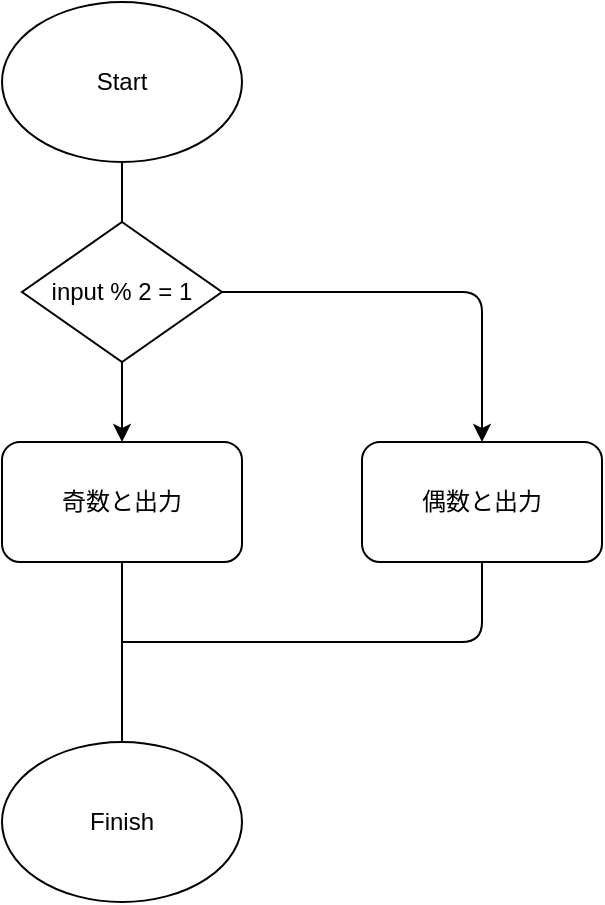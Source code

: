 <mxfile>
    <diagram id="xubppogqAfpF4idcCFLK" name="Drill1">
        <mxGraphModel dx="1121" dy="493" grid="1" gridSize="10" guides="1" tooltips="1" connect="1" arrows="1" fold="1" page="1" pageScale="1" pageWidth="827" pageHeight="1169" math="0" shadow="0">
            <root>
                <mxCell id="0"/>
                <mxCell id="1" parent="0"/>
                <mxCell id="5" value="" style="edgeStyle=none;html=1;endArrow=none;endFill=0;" parent="1" source="2" target="4" edge="1">
                    <mxGeometry relative="1" as="geometry"/>
                </mxCell>
                <mxCell id="2" value="Start" style="ellipse;whiteSpace=wrap;html=1;" parent="1" vertex="1">
                    <mxGeometry x="80" y="40" width="120" height="80" as="geometry"/>
                </mxCell>
                <mxCell id="3" value="Finish" style="ellipse;whiteSpace=wrap;html=1;" parent="1" vertex="1">
                    <mxGeometry x="80" y="410" width="120" height="80" as="geometry"/>
                </mxCell>
                <mxCell id="7" value="" style="edgeStyle=none;html=1;" parent="1" source="4" target="6" edge="1">
                    <mxGeometry relative="1" as="geometry"/>
                </mxCell>
                <mxCell id="10" value="" style="edgeStyle=none;html=1;" parent="1" source="4" target="9" edge="1">
                    <mxGeometry relative="1" as="geometry">
                        <Array as="points">
                            <mxPoint x="320" y="185"/>
                        </Array>
                    </mxGeometry>
                </mxCell>
                <mxCell id="4" value="input % 2 = 1" style="rhombus;whiteSpace=wrap;html=1;" parent="1" vertex="1">
                    <mxGeometry x="90" y="150" width="100" height="70" as="geometry"/>
                </mxCell>
                <mxCell id="8" value="" style="edgeStyle=none;html=1;endArrow=none;endFill=0;" parent="1" source="6" target="3" edge="1">
                    <mxGeometry relative="1" as="geometry"/>
                </mxCell>
                <mxCell id="6" value="奇数と出力" style="rounded=1;whiteSpace=wrap;html=1;" parent="1" vertex="1">
                    <mxGeometry x="80" y="260" width="120" height="60" as="geometry"/>
                </mxCell>
                <mxCell id="11" style="edgeStyle=none;html=1;endArrow=none;endFill=0;" parent="1" source="9" edge="1">
                    <mxGeometry relative="1" as="geometry">
                        <mxPoint x="140" y="360" as="targetPoint"/>
                        <Array as="points">
                            <mxPoint x="320" y="360"/>
                        </Array>
                    </mxGeometry>
                </mxCell>
                <mxCell id="9" value="偶数と出力" style="rounded=1;whiteSpace=wrap;html=1;" parent="1" vertex="1">
                    <mxGeometry x="260" y="260" width="120" height="60" as="geometry"/>
                </mxCell>
            </root>
        </mxGraphModel>
    </diagram>
    <diagram id="XbH0xziOOTnbaTF-6E7n" name="Drill2">
        <mxGraphModel grid="1" page="1" gridSize="10" guides="1" tooltips="1" connect="1" arrows="1" fold="1" pageScale="1" pageWidth="827" pageHeight="1169" math="0" shadow="0">
            <root>
                <mxCell id="0"/>
                <mxCell id="1" parent="0"/>
                <mxCell id="lgnMce3dAXOmyC6Amui0-6" value="" style="edgeStyle=none;html=1;endArrow=none;endFill=0;" edge="1" parent="1" source="lgnMce3dAXOmyC6Amui0-1" target="lgnMce3dAXOmyC6Amui0-4">
                    <mxGeometry relative="1" as="geometry"/>
                </mxCell>
                <mxCell id="lgnMce3dAXOmyC6Amui0-1" value="Start" style="ellipse;whiteSpace=wrap;html=1;" vertex="1" parent="1">
                    <mxGeometry x="80" y="10" width="120" height="80" as="geometry"/>
                </mxCell>
                <mxCell id="lgnMce3dAXOmyC6Amui0-2" value="Finish" style="ellipse;whiteSpace=wrap;html=1;" vertex="1" parent="1">
                    <mxGeometry x="80" y="655" width="120" height="80" as="geometry"/>
                </mxCell>
                <mxCell id="lgnMce3dAXOmyC6Amui0-9" value="" style="edgeStyle=none;html=1;endArrow=none;endFill=0;startArrow=none;entryX=0.5;entryY=0;entryDx=0;entryDy=0;" edge="1" parent="1" source="lgnMce3dAXOmyC6Amui0-3" target="WfovHAJohPUqpDJLnFNO-10">
                    <mxGeometry relative="1" as="geometry">
                        <mxPoint x="140" y="550" as="targetPoint"/>
                    </mxGeometry>
                </mxCell>
                <mxCell id="lgnMce3dAXOmyC6Amui0-4" value="Total_Score &amp;lt; 220" style="rhombus;whiteSpace=wrap;html=1;fillColor=none;fontColor=#ffffff;strokeColor=#2D7600;" vertex="1" parent="1">
                    <mxGeometry x="60" y="110" width="160" height="70" as="geometry"/>
                </mxCell>
                <mxCell id="lgnMce3dAXOmyC6Amui0-8" value="" style="edgeStyle=none;html=1;endArrow=none;endFill=0;" edge="1" parent="1" source="lgnMce3dAXOmyC6Amui0-5" target="lgnMce3dAXOmyC6Amui0-4">
                    <mxGeometry relative="1" as="geometry"/>
                </mxCell>
                <mxCell id="lgnMce3dAXOmyC6Amui0-11" style="edgeStyle=none;html=1;endArrow=none;endFill=0;exitX=1;exitY=0.5;exitDx=0;exitDy=0;entryX=0.5;entryY=0;entryDx=0;entryDy=0;" edge="1" parent="1" source="lgnMce3dAXOmyC6Amui0-4" target="lgnMce3dAXOmyC6Amui0-12">
                    <mxGeometry relative="1" as="geometry">
                        <mxPoint x="290" y="360" as="targetPoint"/>
                        <Array as="points">
                            <mxPoint x="280" y="145"/>
                        </Array>
                    </mxGeometry>
                </mxCell>
                <mxCell id="lgnMce3dAXOmyC6Amui0-5" value="Jpn &amp;lt; 70&lt;br&gt;or&lt;br&gt;Math &amp;lt; 70&lt;br&gt;or&lt;br&gt;Eng &amp;lt; 70" style="rhombus;whiteSpace=wrap;html=1;fillColor=none;fontColor=#ffffff;strokeColor=#2D7600;" vertex="1" parent="1">
                    <mxGeometry x="60" y="280" width="160" height="100" as="geometry"/>
                </mxCell>
                <mxCell id="lgnMce3dAXOmyC6Amui0-10" value="" style="edgeStyle=none;html=1;endArrow=none;endFill=0;exitX=0.5;exitY=1;exitDx=0;exitDy=0;" edge="1" parent="1" source="lgnMce3dAXOmyC6Amui0-5" target="lgnMce3dAXOmyC6Amui0-3">
                    <mxGeometry relative="1" as="geometry">
                        <mxPoint x="200" y="360" as="sourcePoint"/>
                        <mxPoint x="140" y="560" as="targetPoint"/>
                    </mxGeometry>
                </mxCell>
                <mxCell id="lgnMce3dAXOmyC6Amui0-3" value="Msg &amp;lt;- &quot;不合格&quot;" style="rounded=1;whiteSpace=wrap;html=1;" vertex="1" parent="1">
                    <mxGeometry x="80" y="435" width="120" height="60" as="geometry"/>
                </mxCell>
                <mxCell id="WfovHAJohPUqpDJLnFNO-5" style="edgeStyle=none;html=1;endArrow=none;endFill=0;" edge="1" parent="1" source="lgnMce3dAXOmyC6Amui0-12">
                    <mxGeometry relative="1" as="geometry">
                        <mxPoint x="140" y="260" as="targetPoint"/>
                        <Array as="points">
                            <mxPoint x="280" y="260"/>
                        </Array>
                    </mxGeometry>
                </mxCell>
                <mxCell id="lgnMce3dAXOmyC6Amui0-12" value="Msg &amp;lt;- &quot;合格&quot;" style="rounded=1;whiteSpace=wrap;html=1;" vertex="1" parent="1">
                    <mxGeometry x="220" y="170" width="120" height="60" as="geometry"/>
                </mxCell>
                <mxCell id="WfovHAJohPUqpDJLnFNO-1" value="True" style="text;html=1;align=center;verticalAlign=middle;resizable=0;points=[];autosize=1;strokeColor=none;fillColor=none;" vertex="1" parent="1">
                    <mxGeometry x="90" y="210" width="50" height="30" as="geometry"/>
                </mxCell>
                <mxCell id="WfovHAJohPUqpDJLnFNO-2" value="False" style="text;html=1;align=center;verticalAlign=middle;resizable=0;points=[];autosize=1;strokeColor=none;fillColor=none;" vertex="1" parent="1">
                    <mxGeometry x="230" y="110" width="50" height="30" as="geometry"/>
                </mxCell>
                <mxCell id="WfovHAJohPUqpDJLnFNO-6" style="edgeStyle=none;html=1;endArrow=none;endFill=0;entryX=0.5;entryY=0;entryDx=0;entryDy=0;" edge="1" parent="1" target="WfovHAJohPUqpDJLnFNO-8" source="lgnMce3dAXOmyC6Amui0-5">
                    <mxGeometry relative="1" as="geometry">
                        <mxPoint x="290" y="590" as="targetPoint"/>
                        <mxPoint x="220" y="375" as="sourcePoint"/>
                        <Array as="points">
                            <mxPoint x="280" y="330"/>
                        </Array>
                    </mxGeometry>
                </mxCell>
                <mxCell id="WfovHAJohPUqpDJLnFNO-7" style="edgeStyle=none;html=1;endArrow=none;endFill=0;" edge="1" parent="1" source="WfovHAJohPUqpDJLnFNO-8">
                    <mxGeometry relative="1" as="geometry">
                        <mxPoint x="140" y="525" as="targetPoint"/>
                        <Array as="points">
                            <mxPoint x="280" y="525"/>
                        </Array>
                    </mxGeometry>
                </mxCell>
                <mxCell id="WfovHAJohPUqpDJLnFNO-8" value="Msg &amp;lt;- &quot;合格&quot;" style="rounded=1;whiteSpace=wrap;html=1;" vertex="1" parent="1">
                    <mxGeometry x="220" y="435" width="120" height="60" as="geometry"/>
                </mxCell>
                <mxCell id="WfovHAJohPUqpDJLnFNO-9" value="False" style="text;html=1;align=center;verticalAlign=middle;resizable=0;points=[];autosize=1;strokeColor=none;fillColor=none;" vertex="1" parent="1">
                    <mxGeometry x="220" y="300" width="50" height="30" as="geometry"/>
                </mxCell>
                <mxCell id="WfovHAJohPUqpDJLnFNO-14" value="" style="edgeStyle=none;html=1;endArrow=none;endFill=0;" edge="1" parent="1" source="WfovHAJohPUqpDJLnFNO-10" target="lgnMce3dAXOmyC6Amui0-2">
                    <mxGeometry relative="1" as="geometry"/>
                </mxCell>
                <mxCell id="WfovHAJohPUqpDJLnFNO-10" value="Msg を出力" style="rounded=1;whiteSpace=wrap;html=1;" vertex="1" parent="1">
                    <mxGeometry x="80" y="555" width="120" height="60" as="geometry"/>
                </mxCell>
                <mxCell id="WfovHAJohPUqpDJLnFNO-11" value="True" style="text;html=1;align=center;verticalAlign=middle;resizable=0;points=[];autosize=1;strokeColor=none;fillColor=none;" vertex="1" parent="1">
                    <mxGeometry x="90" y="380" width="50" height="30" as="geometry"/>
                </mxCell>
            </root>
        </mxGraphModel>
    </diagram>
    <diagram id="IgsrAjdhFvyeGvOc8vCV" name="Drill3">
        <mxGraphModel dx="671" dy="499" grid="1" gridSize="10" guides="1" tooltips="1" connect="1" arrows="1" fold="1" page="1" pageScale="1" pageWidth="827" pageHeight="1169" math="0" shadow="0">
            <root>
                <mxCell id="0"/>
                <mxCell id="1" parent="0"/>
                <mxCell id="F-drwwxnk4lWoz_DN6OE-6" value="" style="edgeStyle=none;html=1;endArrow=none;endFill=0;" edge="1" parent="1" source="F-drwwxnk4lWoz_DN6OE-1" target="F-drwwxnk4lWoz_DN6OE-5">
                    <mxGeometry relative="1" as="geometry"/>
                </mxCell>
                <mxCell id="F-drwwxnk4lWoz_DN6OE-1" value="Start" style="ellipse;whiteSpace=wrap;html=1;" vertex="1" parent="1">
                    <mxGeometry x="80" y="40" width="120" height="80" as="geometry"/>
                </mxCell>
                <mxCell id="F-drwwxnk4lWoz_DN6OE-2" value="Finish" style="ellipse;whiteSpace=wrap;html=1;" vertex="1" parent="1">
                    <mxGeometry x="80" y="410" width="120" height="80" as="geometry"/>
                </mxCell>
                <mxCell id="F-drwwxnk4lWoz_DN6OE-11" value="" style="edgeStyle=none;html=1;endArrow=none;endFill=0;" edge="1" parent="1" source="F-drwwxnk4lWoz_DN6OE-5" target="F-drwwxnk4lWoz_DN6OE-10">
                    <mxGeometry relative="1" as="geometry"/>
                </mxCell>
                <mxCell id="F-drwwxnk4lWoz_DN6OE-15" style="edgeStyle=none;html=1;entryX=0.5;entryY=0;entryDx=0;entryDy=0;endArrow=none;endFill=0;exitX=1;exitY=0.5;exitDx=0;exitDy=0;" edge="1" parent="1" source="F-drwwxnk4lWoz_DN6OE-5" target="F-drwwxnk4lWoz_DN6OE-13">
                    <mxGeometry relative="1" as="geometry">
                        <Array as="points">
                            <mxPoint x="270" y="190"/>
                        </Array>
                    </mxGeometry>
                </mxCell>
                <mxCell id="F-drwwxnk4lWoz_DN6OE-5" value="" style="rhombus;whiteSpace=wrap;html=1;" vertex="1" parent="1">
                    <mxGeometry x="77.5" y="160" width="125" height="60" as="geometry"/>
                </mxCell>
                <mxCell id="F-drwwxnk4lWoz_DN6OE-9" value="" style="group" vertex="1" connectable="0" parent="1">
                    <mxGeometry x="280" y="130" width="230" height="120" as="geometry"/>
                </mxCell>
                <mxCell id="F-drwwxnk4lWoz_DN6OE-7" value="" style="shape=curlyBracket;whiteSpace=wrap;html=1;rounded=1;labelPosition=left;verticalLabelPosition=middle;align=right;verticalAlign=middle;" vertex="1" parent="F-drwwxnk4lWoz_DN6OE-9">
                    <mxGeometry width="20" height="120" as="geometry"/>
                </mxCell>
                <mxCell id="F-drwwxnk4lWoz_DN6OE-8" value="&lt;meta charset=&quot;utf-8&quot;&gt;&lt;span style=&quot;color: rgb(240, 240, 240); font-family: Helvetica; font-size: 12px; font-style: normal; font-variant-ligatures: normal; font-variant-caps: normal; font-weight: 400; letter-spacing: normal; orphans: 2; text-indent: 0px; text-transform: none; widows: 2; word-spacing: 0px; -webkit-text-stroke-width: 0px; background-color: rgb(42, 37, 47); text-decoration-thickness: initial; text-decoration-style: initial; text-decoration-color: initial; float: none; display: inline !important;&quot;&gt;ASCII(47) &amp;lt; input &amp;lt; ASCII(58)&lt;/span&gt;&lt;br style=&quot;border-color: rgb(0, 0, 0); color: rgb(240, 240, 240); font-family: Helvetica; font-size: 12px; font-style: normal; font-variant-ligatures: normal; font-variant-caps: normal; font-weight: 400; letter-spacing: normal; orphans: 2; text-indent: 0px; text-transform: none; widows: 2; word-spacing: 0px; -webkit-text-stroke-width: 0px; background-color: rgb(42, 37, 47); text-decoration-thickness: initial; text-decoration-style: initial; text-decoration-color: initial;&quot;&gt;&lt;span style=&quot;color: rgb(240, 240, 240); font-family: Helvetica; font-size: 12px; font-style: normal; font-variant-ligatures: normal; font-variant-caps: normal; font-weight: 400; letter-spacing: normal; orphans: 2; text-indent: 0px; text-transform: none; widows: 2; word-spacing: 0px; -webkit-text-stroke-width: 0px; background-color: rgb(42, 37, 47); text-decoration-thickness: initial; text-decoration-style: initial; text-decoration-color: initial; float: none; display: inline !important;&quot;&gt;or&lt;/span&gt;&lt;br style=&quot;border-color: rgb(0, 0, 0); color: rgb(240, 240, 240); font-family: Helvetica; font-size: 12px; font-style: normal; font-variant-ligatures: normal; font-variant-caps: normal; font-weight: 400; letter-spacing: normal; orphans: 2; text-indent: 0px; text-transform: none; widows: 2; word-spacing: 0px; -webkit-text-stroke-width: 0px; background-color: rgb(42, 37, 47); text-decoration-thickness: initial; text-decoration-style: initial; text-decoration-color: initial;&quot;&gt;&lt;span style=&quot;color: rgb(240, 240, 240); font-family: Helvetica; font-size: 12px; font-style: normal; font-variant-ligatures: normal; font-variant-caps: normal; font-weight: 400; letter-spacing: normal; orphans: 2; text-indent: 0px; text-transform: none; widows: 2; word-spacing: 0px; -webkit-text-stroke-width: 0px; background-color: rgb(42, 37, 47); text-decoration-thickness: initial; text-decoration-style: initial; text-decoration-color: initial; float: none; display: inline !important;&quot;&gt;ASCII(64) &amp;lt; input &amp;lt; ASCII(91)&lt;/span&gt;&lt;br style=&quot;border-color: rgb(0, 0, 0); color: rgb(240, 240, 240); font-family: Helvetica; font-size: 12px; font-style: normal; font-variant-ligatures: normal; font-variant-caps: normal; font-weight: 400; letter-spacing: normal; orphans: 2; text-indent: 0px; text-transform: none; widows: 2; word-spacing: 0px; -webkit-text-stroke-width: 0px; background-color: rgb(42, 37, 47); text-decoration-thickness: initial; text-decoration-style: initial; text-decoration-color: initial;&quot;&gt;&lt;span style=&quot;color: rgb(240, 240, 240); font-family: Helvetica; font-size: 12px; font-style: normal; font-variant-ligatures: normal; font-variant-caps: normal; font-weight: 400; letter-spacing: normal; orphans: 2; text-indent: 0px; text-transform: none; widows: 2; word-spacing: 0px; -webkit-text-stroke-width: 0px; background-color: rgb(42, 37, 47); text-decoration-thickness: initial; text-decoration-style: initial; text-decoration-color: initial; float: none; display: inline !important;&quot;&gt;or&lt;/span&gt;&lt;br style=&quot;border-color: rgb(0, 0, 0); color: rgb(240, 240, 240); font-family: Helvetica; font-size: 12px; font-style: normal; font-variant-ligatures: normal; font-variant-caps: normal; font-weight: 400; letter-spacing: normal; orphans: 2; text-indent: 0px; text-transform: none; widows: 2; word-spacing: 0px; -webkit-text-stroke-width: 0px; background-color: rgb(42, 37, 47); text-decoration-thickness: initial; text-decoration-style: initial; text-decoration-color: initial;&quot;&gt;&lt;span style=&quot;color: rgb(240, 240, 240); font-family: Helvetica; font-size: 12px; font-style: normal; font-variant-ligatures: normal; font-variant-caps: normal; font-weight: 400; letter-spacing: normal; orphans: 2; text-indent: 0px; text-transform: none; widows: 2; word-spacing: 0px; -webkit-text-stroke-width: 0px; background-color: rgb(42, 37, 47); text-decoration-thickness: initial; text-decoration-style: initial; text-decoration-color: initial; float: none; display: inline !important;&quot;&gt;ASCII(96) &amp;lt; input &amp;lt; ASCII(123)&lt;/span&gt;" style="text;whiteSpace=wrap;html=1;align=center;verticalAlign=middle;" vertex="1" parent="F-drwwxnk4lWoz_DN6OE-9">
                    <mxGeometry x="30" y="10" width="200" height="100" as="geometry"/>
                </mxCell>
                <mxCell id="F-drwwxnk4lWoz_DN6OE-16" value="" style="edgeStyle=none;html=1;endArrow=none;endFill=0;" edge="1" parent="1" source="F-drwwxnk4lWoz_DN6OE-10" target="F-drwwxnk4lWoz_DN6OE-2">
                    <mxGeometry relative="1" as="geometry"/>
                </mxCell>
                <mxCell id="F-drwwxnk4lWoz_DN6OE-10" value="&quot;OK&quot;と出力" style="rounded=1;whiteSpace=wrap;html=1;" vertex="1" parent="1">
                    <mxGeometry x="80" y="300" width="120" height="60" as="geometry"/>
                </mxCell>
                <mxCell id="F-drwwxnk4lWoz_DN6OE-17" style="edgeStyle=none;html=1;endArrow=none;endFill=0;" edge="1" parent="1" source="F-drwwxnk4lWoz_DN6OE-13">
                    <mxGeometry relative="1" as="geometry">
                        <mxPoint x="140" y="390" as="targetPoint"/>
                        <Array as="points">
                            <mxPoint x="270" y="390"/>
                        </Array>
                    </mxGeometry>
                </mxCell>
                <mxCell id="F-drwwxnk4lWoz_DN6OE-13" value="&quot;NG&quot;と出力" style="rounded=1;whiteSpace=wrap;html=1;" vertex="1" parent="1">
                    <mxGeometry x="210" y="300" width="120" height="60" as="geometry"/>
                </mxCell>
                <mxCell id="F-drwwxnk4lWoz_DN6OE-20" value="True" style="text;html=1;align=center;verticalAlign=middle;resizable=0;points=[];autosize=1;strokeColor=none;fillColor=none;" vertex="1" parent="1">
                    <mxGeometry x="90" y="250" width="50" height="30" as="geometry"/>
                </mxCell>
                <mxCell id="F-drwwxnk4lWoz_DN6OE-21" value="False" style="text;html=1;align=center;verticalAlign=middle;resizable=0;points=[];autosize=1;strokeColor=none;fillColor=none;" vertex="1" parent="1">
                    <mxGeometry x="202.5" y="160" width="50" height="30" as="geometry"/>
                </mxCell>
            </root>
        </mxGraphModel>
    </diagram>
    <diagram id="B2N2cdIuQdju58j1qfEE" name="Drill4">
        <mxGraphModel dx="944" dy="499" grid="1" gridSize="10" guides="1" tooltips="1" connect="1" arrows="1" fold="1" page="1" pageScale="1" pageWidth="827" pageHeight="1169" math="0" shadow="0">
            <root>
                <mxCell id="0"/>
                <mxCell id="1" parent="0"/>
                <mxCell id="LKFGccclcc13boTC6Vln-9" value="" style="edgeStyle=none;sketch=1;hachureGap=4;jiggle=2;curveFitting=1;html=1;fontFamily=Architects Daughter;fontSource=https%3A%2F%2Ffonts.googleapis.com%2Fcss%3Ffamily%3DArchitects%2BDaughter;fontSize=16;endArrow=none;endFill=0;" edge="1" parent="1" source="LKFGccclcc13boTC6Vln-2" target="LKFGccclcc13boTC6Vln-3">
                    <mxGeometry relative="1" as="geometry"/>
                </mxCell>
                <mxCell id="LKFGccclcc13boTC6Vln-2" value="Start" style="ellipse;whiteSpace=wrap;html=1;strokeWidth=2;fillWeight=2;hachureGap=8;fillColor=none;fillStyle=dots;sketch=1;fontColor=#ffffff;strokeColor=#6F0000;shadow=0;curveFitting=1;jiggle=2;" vertex="1" parent="1">
                    <mxGeometry x="80" y="40" width="120" height="60" as="geometry"/>
                </mxCell>
                <mxCell id="LKFGccclcc13boTC6Vln-7" value="" style="edgeStyle=none;sketch=1;hachureGap=4;jiggle=2;curveFitting=1;html=1;fontFamily=Architects Daughter;fontSource=https%3A%2F%2Ffonts.googleapis.com%2Fcss%3Ffamily%3DArchitects%2BDaughter;fontSize=16;" edge="1" parent="1" source="LKFGccclcc13boTC6Vln-3" target="LKFGccclcc13boTC6Vln-6">
                    <mxGeometry relative="1" as="geometry"/>
                </mxCell>
                <mxCell id="LKFGccclcc13boTC6Vln-11" style="edgeStyle=none;sketch=1;hachureGap=4;jiggle=2;curveFitting=1;html=1;entryX=0.5;entryY=0;entryDx=0;entryDy=0;fontFamily=Architects Daughter;fontSource=https%3A%2F%2Ffonts.googleapis.com%2Fcss%3Ffamily%3DArchitects%2BDaughter;fontSize=19;endArrow=none;endFill=0;exitX=1;exitY=0.5;exitDx=0;exitDy=0;" edge="1" parent="1" source="LKFGccclcc13boTC6Vln-3" target="LKFGccclcc13boTC6Vln-10">
                    <mxGeometry relative="1" as="geometry">
                        <Array as="points">
                            <mxPoint x="325" y="160"/>
                        </Array>
                    </mxGeometry>
                </mxCell>
                <mxCell id="LKFGccclcc13boTC6Vln-3" value="salary &amp;gt; 100" style="rhombus;whiteSpace=wrap;html=1;strokeWidth=2;fillWeight=-1;hachureGap=8;fillStyle=cross-hatch;fillColor=none;sketch=1;strokeColor=#00FF00;shadow=0;curveFitting=1;jiggle=2;" vertex="1" parent="1">
                    <mxGeometry x="80" y="130" width="120" height="60" as="geometry"/>
                </mxCell>
                <mxCell id="LKFGccclcc13boTC6Vln-13" value="" style="edgeStyle=none;sketch=1;hachureGap=4;jiggle=2;curveFitting=1;html=1;fontFamily=Architects Daughter;fontSource=https%3A%2F%2Ffonts.googleapis.com%2Fcss%3Ffamily%3DArchitects%2BDaughter;fontSize=12;endArrow=none;endFill=0;" edge="1" parent="1" source="LKFGccclcc13boTC6Vln-6" target="LKFGccclcc13boTC6Vln-12">
                    <mxGeometry relative="1" as="geometry"/>
                </mxCell>
                <mxCell id="LKFGccclcc13boTC6Vln-6" value="&lt;font style=&quot;font-size: 12px;&quot;&gt;payment &amp;lt;- &lt;br style=&quot;font-size: 12px;&quot;&gt;(salary - 100) * 0.8+ 100 * 0.9&lt;br style=&quot;font-size: 12px;&quot;&gt;&lt;/font&gt;" style="rounded=1;whiteSpace=wrap;html=1;sketch=1;hachureGap=4;jiggle=2;curveFitting=1;fontFamily=Architects Daughter;fontSource=https%3A%2F%2Ffonts.googleapis.com%2Fcss%3Ffamily%3DArchitects%2BDaughter;fontSize=12;strokeWidth=2;" vertex="1" parent="1">
                    <mxGeometry x="44" y="220" width="180" height="60" as="geometry"/>
                </mxCell>
                <mxCell id="LKFGccclcc13boTC6Vln-14" style="edgeStyle=none;sketch=1;hachureGap=4;jiggle=2;curveFitting=1;html=1;fontFamily=Architects Daughter;fontSource=https%3A%2F%2Ffonts.googleapis.com%2Fcss%3Ffamily%3DArchitects%2BDaughter;fontSize=12;endArrow=none;endFill=0;" edge="1" parent="1" source="LKFGccclcc13boTC6Vln-10">
                    <mxGeometry relative="1" as="geometry">
                        <mxPoint x="130" y="310" as="targetPoint"/>
                        <Array as="points">
                            <mxPoint x="324" y="310"/>
                        </Array>
                    </mxGeometry>
                </mxCell>
                <mxCell id="LKFGccclcc13boTC6Vln-10" value="&lt;font style=&quot;font-size: 12px;&quot;&gt;payment &amp;lt;- (salary - 100) * 0.9&lt;/font&gt;" style="rounded=1;whiteSpace=wrap;html=1;sketch=1;hachureGap=4;jiggle=2;curveFitting=1;fontFamily=Architects Daughter;fontSource=https%3A%2F%2Ffonts.googleapis.com%2Fcss%3Ffamily%3DArchitects%2BDaughter;fontSize=12;strokeWidth=2;" vertex="1" parent="1">
                    <mxGeometry x="234" y="220" width="180" height="60" as="geometry"/>
                </mxCell>
                <mxCell id="LKFGccclcc13boTC6Vln-16" value="" style="edgeStyle=none;sketch=1;hachureGap=4;jiggle=2;curveFitting=1;html=1;fontFamily=Architects Daughter;fontSource=https%3A%2F%2Ffonts.googleapis.com%2Fcss%3Ffamily%3DArchitects%2BDaughter;fontSize=12;endArrow=none;endFill=0;" edge="1" parent="1" source="LKFGccclcc13boTC6Vln-12" target="LKFGccclcc13boTC6Vln-15">
                    <mxGeometry relative="1" as="geometry"/>
                </mxCell>
                <mxCell id="LKFGccclcc13boTC6Vln-12" value="&lt;p style=&quot;font-size: 12px;&quot;&gt;paymentを表示する&lt;/p&gt;" style="rounded=1;whiteSpace=wrap;html=1;sketch=1;hachureGap=4;jiggle=2;curveFitting=1;fontFamily=Architects Daughter;fontSource=https%3A%2F%2Ffonts.googleapis.com%2Fcss%3Ffamily%3DArchitects%2BDaughter;fontSize=12;strokeWidth=2;" vertex="1" parent="1">
                    <mxGeometry x="74" y="330" width="120" height="60" as="geometry"/>
                </mxCell>
                <mxCell id="LKFGccclcc13boTC6Vln-15" value="Finish" style="ellipse;whiteSpace=wrap;html=1;strokeWidth=2;fillWeight=2;hachureGap=8;fillColor=none;fillStyle=dots;sketch=1;fontColor=#ffffff;strokeColor=#6F0000;jiggle=2;curveFitting=1;fontFamily=Architects Daughter;fontSource=https%3A%2F%2Ffonts.googleapis.com%2Fcss%3Ffamily%3DArchitects%2BDaughter;fontSize=12;" vertex="1" parent="1">
                    <mxGeometry x="74" y="430" width="120" height="60" as="geometry"/>
                </mxCell>
            </root>
        </mxGraphModel>
    </diagram>
    <diagram id="cGWjoX6rEQw33dmBBSVi" name="Drill5">
        <mxGraphModel dx="317" dy="635" grid="1" gridSize="10" guides="1" tooltips="1" connect="1" arrows="1" fold="1" page="1" pageScale="1" pageWidth="827" pageHeight="1169" math="0" shadow="0">
            <root>
                <mxCell id="0"/>
                <mxCell id="1" parent="0"/>
                <mxCell id="FdGGMpHKXRn7zaeZbtpX-1" value="Start" style="ellipse;whiteSpace=wrap;html=1;strokeWidth=2;fillWeight=2;hachureGap=8;fillColor=none;fillStyle=dots;sketch=1;fontColor=#ffffff;strokeColor=#6F0000;jiggle=2;curveFitting=1;fontFamily=Architects Daughter;fontSource=https%3A%2F%2Ffonts.googleapis.com%2Fcss%3Ffamily%3DArchitects%2BDaughter;fontSize=12;" vertex="1" parent="1">
                    <mxGeometry x="200" y="10" width="120" height="60" as="geometry"/>
                </mxCell>
                <mxCell id="FdGGMpHKXRn7zaeZbtpX-2" value="is_count_even&lt;br&gt;i = 0, i &amp;lt; 10, i++" style="strokeWidth=2;html=1;shape=mxgraph.flowchart.loop_limit;whiteSpace=wrap;strokeColor=#FF8000;fillColor=none;perimeterSpacing=0;shadow=0;sketch=1;curveFitting=1;jiggle=2;hachureGap=4;fontFamily=Architects Daughter;fontSource=https%3A%2F%2Ffonts.googleapis.com%2Fcss%3Ffamily%3DArchitects%2BDaughter;fontSize=12;" vertex="1" parent="1">
                    <mxGeometry x="200" y="100" width="120" height="60" as="geometry"/>
                </mxCell>
                <mxCell id="FdGGMpHKXRn7zaeZbtpX-19" value="" style="edgeStyle=none;sketch=1;hachureGap=4;jiggle=2;curveFitting=1;html=1;fontFamily=Architects Daughter;fontSource=https%3A%2F%2Ffonts.googleapis.com%2Fcss%3Ffamily%3DArchitects%2BDaughter;fontSize=12;endArrow=none;endFill=0;" edge="1" parent="1" source="FdGGMpHKXRn7zaeZbtpX-3" target="FdGGMpHKXRn7zaeZbtpX-20">
                    <mxGeometry relative="1" as="geometry"/>
                </mxCell>
                <mxCell id="FdGGMpHKXRn7zaeZbtpX-3" value="is_count_even" style="strokeWidth=2;html=1;shape=mxgraph.flowchart.loop_limit;whiteSpace=wrap;strokeColor=#FF8000;fillColor=none;perimeterSpacing=0;shadow=0;sketch=1;curveFitting=1;jiggle=2;rotation=0;horizontal=1;direction=west;hachureGap=4;fontFamily=Architects Daughter;fontSource=https%3A%2F%2Ffonts.googleapis.com%2Fcss%3Ffamily%3DArchitects%2BDaughter;fontSize=12;" vertex="1" parent="1">
                    <mxGeometry x="200" y="410" width="120" height="55" as="geometry"/>
                </mxCell>
                <mxCell id="FdGGMpHKXRn7zaeZbtpX-9" value="" style="edgeStyle=none;sketch=1;hachureGap=4;jiggle=2;curveFitting=1;html=1;fontFamily=Architects Daughter;fontSource=https%3A%2F%2Ffonts.googleapis.com%2Fcss%3Ffamily%3DArchitects%2BDaughter;fontSize=12;endArrow=none;endFill=0;" edge="1" parent="1" source="FdGGMpHKXRn7zaeZbtpX-5" target="FdGGMpHKXRn7zaeZbtpX-2">
                    <mxGeometry relative="1" as="geometry"/>
                </mxCell>
                <mxCell id="FdGGMpHKXRn7zaeZbtpX-10" value="" style="edgeStyle=none;sketch=1;hachureGap=4;jiggle=2;curveFitting=1;html=1;fontFamily=Architects Daughter;fontSource=https%3A%2F%2Ffonts.googleapis.com%2Fcss%3Ffamily%3DArchitects%2BDaughter;fontSize=12;endArrow=none;endFill=0;" edge="1" parent="1" source="FdGGMpHKXRn7zaeZbtpX-5" target="FdGGMpHKXRn7zaeZbtpX-6">
                    <mxGeometry relative="1" as="geometry"/>
                </mxCell>
                <mxCell id="FdGGMpHKXRn7zaeZbtpX-13" style="edgeStyle=none;sketch=1;hachureGap=4;jiggle=2;curveFitting=1;html=1;fontFamily=Architects Daughter;fontSource=https%3A%2F%2Ffonts.googleapis.com%2Fcss%3Ffamily%3DArchitects%2BDaughter;fontSize=12;endArrow=none;endFill=0;exitX=1;exitY=0.5;exitDx=0;exitDy=0;" edge="1" parent="1" source="FdGGMpHKXRn7zaeZbtpX-5">
                    <mxGeometry relative="1" as="geometry">
                        <mxPoint x="260" y="380" as="targetPoint"/>
                        <Array as="points">
                            <mxPoint x="400" y="220"/>
                            <mxPoint x="400" y="380"/>
                        </Array>
                    </mxGeometry>
                </mxCell>
                <mxCell id="FdGGMpHKXRn7zaeZbtpX-5" value="input % 2 = 0" style="rhombus;whiteSpace=wrap;html=1;strokeWidth=2;fillWeight=-1;hachureGap=8;fillStyle=cross-hatch;fillColor=none;sketch=1;strokeColor=#00FF00;jiggle=2;curveFitting=1;fontFamily=Architects Daughter;fontSource=https%3A%2F%2Ffonts.googleapis.com%2Fcss%3Ffamily%3DArchitects%2BDaughter;fontSize=12;" vertex="1" parent="1">
                    <mxGeometry x="200" y="190" width="120" height="60" as="geometry"/>
                </mxCell>
                <mxCell id="FdGGMpHKXRn7zaeZbtpX-11" value="" style="edgeStyle=none;sketch=1;hachureGap=4;jiggle=2;curveFitting=1;html=1;fontFamily=Architects Daughter;fontSource=https%3A%2F%2Ffonts.googleapis.com%2Fcss%3Ffamily%3DArchitects%2BDaughter;fontSize=12;endArrow=none;endFill=0;" edge="1" parent="1" source="FdGGMpHKXRn7zaeZbtpX-6" target="FdGGMpHKXRn7zaeZbtpX-3">
                    <mxGeometry relative="1" as="geometry"/>
                </mxCell>
                <mxCell id="FdGGMpHKXRn7zaeZbtpX-6" value="count_even &amp;lt;- &lt;br&gt;count_even + 1" style="rounded=1;whiteSpace=wrap;html=1;sketch=1;hachureGap=4;jiggle=2;curveFitting=1;fontFamily=Architects Daughter;fontSource=https%3A%2F%2Ffonts.googleapis.com%2Fcss%3Ffamily%3DArchitects%2BDaughter;fontSize=12;strokeWidth=2;" vertex="1" parent="1">
                    <mxGeometry x="200" y="280" width="120" height="60" as="geometry"/>
                </mxCell>
                <mxCell id="FdGGMpHKXRn7zaeZbtpX-8" value="" style="edgeStyle=none;sketch=1;hachureGap=4;jiggle=2;curveFitting=1;html=1;fontFamily=Architects Daughter;fontSource=https%3A%2F%2Ffonts.googleapis.com%2Fcss%3Ffamily%3DArchitects%2BDaughter;fontSize=12;endArrow=none;endFill=0;" edge="1" parent="1" target="FdGGMpHKXRn7zaeZbtpX-2">
                    <mxGeometry relative="1" as="geometry">
                        <mxPoint x="260" y="70" as="sourcePoint"/>
                    </mxGeometry>
                </mxCell>
                <mxCell id="FdGGMpHKXRn7zaeZbtpX-15" value="True" style="text;html=1;strokeColor=none;fillColor=none;align=center;verticalAlign=middle;whiteSpace=wrap;rounded=0;sketch=1;hachureGap=4;jiggle=2;curveFitting=1;strokeWidth=2;fontFamily=Architects Daughter;fontSource=https%3A%2F%2Ffonts.googleapis.com%2Fcss%3Ffamily%3DArchitects%2BDaughter;fontSize=12;" vertex="1" parent="1">
                    <mxGeometry x="200" y="240" width="60" height="30" as="geometry"/>
                </mxCell>
                <mxCell id="FdGGMpHKXRn7zaeZbtpX-16" value="False" style="text;html=1;strokeColor=none;fillColor=none;align=center;verticalAlign=middle;whiteSpace=wrap;rounded=0;sketch=1;hachureGap=4;jiggle=2;curveFitting=1;strokeWidth=2;fontFamily=Architects Daughter;fontSource=https%3A%2F%2Ffonts.googleapis.com%2Fcss%3Ffamily%3DArchitects%2BDaughter;fontSize=12;" vertex="1" parent="1">
                    <mxGeometry x="330" y="190" width="60" height="30" as="geometry"/>
                </mxCell>
                <mxCell id="FdGGMpHKXRn7zaeZbtpX-17" value="Finish" style="ellipse;whiteSpace=wrap;html=1;strokeWidth=2;fillWeight=2;hachureGap=8;fillColor=none;fillStyle=dots;sketch=1;fontColor=#ffffff;strokeColor=#6F0000;jiggle=2;curveFitting=1;fontFamily=Architects Daughter;fontSource=https%3A%2F%2Ffonts.googleapis.com%2Fcss%3Ffamily%3DArchitects%2BDaughter;fontSize=12;" vertex="1" parent="1">
                    <mxGeometry x="200" y="710" width="120" height="60" as="geometry"/>
                </mxCell>
                <mxCell id="FdGGMpHKXRn7zaeZbtpX-21" value="" style="edgeStyle=none;sketch=1;hachureGap=4;jiggle=2;curveFitting=1;html=1;fontFamily=Architects Daughter;fontSource=https%3A%2F%2Ffonts.googleapis.com%2Fcss%3Ffamily%3DArchitects%2BDaughter;fontSize=12;endArrow=none;endFill=0;" edge="1" parent="1" source="FdGGMpHKXRn7zaeZbtpX-18" target="FdGGMpHKXRn7zaeZbtpX-20">
                    <mxGeometry relative="1" as="geometry"/>
                </mxCell>
                <mxCell id="FdGGMpHKXRn7zaeZbtpX-18" value="count_evenを&lt;br&gt;表示" style="rounded=1;whiteSpace=wrap;html=1;sketch=1;hachureGap=4;jiggle=2;curveFitting=1;fontFamily=Architects Daughter;fontSource=https%3A%2F%2Ffonts.googleapis.com%2Fcss%3Ffamily%3DArchitects%2BDaughter;fontSize=12;strokeWidth=2;" vertex="1" parent="1">
                    <mxGeometry x="200" y="610" width="120" height="60" as="geometry"/>
                </mxCell>
                <mxCell id="FdGGMpHKXRn7zaeZbtpX-22" value="" style="edgeStyle=none;sketch=1;hachureGap=4;jiggle=2;curveFitting=1;html=1;fontFamily=Architects Daughter;fontSource=https%3A%2F%2Ffonts.googleapis.com%2Fcss%3Ffamily%3DArchitects%2BDaughter;fontSize=12;endArrow=none;endFill=0;exitX=0.5;exitY=1;exitDx=0;exitDy=0;" edge="1" parent="1" source="FdGGMpHKXRn7zaeZbtpX-18" target="FdGGMpHKXRn7zaeZbtpX-17">
                    <mxGeometry relative="1" as="geometry"/>
                </mxCell>
                <mxCell id="FdGGMpHKXRn7zaeZbtpX-20" value="i - count_evenを&lt;br&gt;表示" style="rounded=1;whiteSpace=wrap;html=1;sketch=1;hachureGap=4;jiggle=2;curveFitting=1;fontFamily=Architects Daughter;fontSource=https%3A%2F%2Ffonts.googleapis.com%2Fcss%3Ffamily%3DArchitects%2BDaughter;fontSize=12;strokeWidth=2;" vertex="1" parent="1">
                    <mxGeometry x="200" y="520" width="120" height="60" as="geometry"/>
                </mxCell>
            </root>
        </mxGraphModel>
    </diagram>
    <diagram id="bxET7Z0vsKXbG-YLHCnh" name="Drill6">
        <mxGraphModel dx="334" dy="668" grid="1" gridSize="10" guides="1" tooltips="1" connect="1" arrows="1" fold="1" page="1" pageScale="1" pageWidth="827" pageHeight="1169" math="0" shadow="0">
            <root>
                <mxCell id="0"/>
                <mxCell id="1" parent="0"/>
                <mxCell id="ZtxkSVx01oqVVt-3JXZA-6" value="" style="edgeStyle=none;sketch=1;hachureGap=4;jiggle=2;curveFitting=1;html=1;fontFamily=Architects Daughter;fontSource=https%3A%2F%2Ffonts.googleapis.com%2Fcss%3Ffamily%3DArchitects%2BDaughter;fontSize=12;endArrow=none;endFill=0;" edge="1" parent="1" source="ZtxkSVx01oqVVt-3JXZA-1" target="ZtxkSVx01oqVVt-3JXZA-2">
                    <mxGeometry relative="1" as="geometry"/>
                </mxCell>
                <mxCell id="ZtxkSVx01oqVVt-3JXZA-1" value="Start" style="ellipse;whiteSpace=wrap;html=1;strokeWidth=2;fillWeight=2;hachureGap=8;fillColor=none;fillStyle=dots;sketch=1;fontColor=#ffffff;strokeColor=#6F0000;jiggle=2;curveFitting=1;fontFamily=Architects Daughter;fontSource=https%3A%2F%2Ffonts.googleapis.com%2Fcss%3Ffamily%3DArchitects%2BDaughter;fontSize=12;" vertex="1" parent="1">
                    <mxGeometry x="120" y="40" width="120" height="60" as="geometry"/>
                </mxCell>
                <mxCell id="ZtxkSVx01oqVVt-3JXZA-7" value="" style="edgeStyle=none;sketch=1;hachureGap=4;jiggle=2;curveFitting=1;html=1;fontFamily=Architects Daughter;fontSource=https%3A%2F%2Ffonts.googleapis.com%2Fcss%3Ffamily%3DArchitects%2BDaughter;fontSize=12;endArrow=none;endFill=0;" edge="1" parent="1" source="ZtxkSVx01oqVVt-3JXZA-2" target="ZtxkSVx01oqVVt-3JXZA-4">
                    <mxGeometry relative="1" as="geometry"/>
                </mxCell>
                <mxCell id="ZtxkSVx01oqVVt-3JXZA-2" value="hundred_limit&lt;br&gt;n = 0" style="strokeWidth=2;html=1;shape=mxgraph.flowchart.loop_limit;whiteSpace=wrap;strokeColor=#FF8000;fillColor=none;perimeterSpacing=0;shadow=0;sketch=1;curveFitting=1;jiggle=2;hachureGap=4;fontFamily=Architects Daughter;fontSource=https%3A%2F%2Ffonts.googleapis.com%2Fcss%3Ffamily%3DArchitects%2BDaughter;fontSize=12;" vertex="1" parent="1">
                    <mxGeometry x="117.5" y="130" width="125" height="60" as="geometry"/>
                </mxCell>
                <mxCell id="ZtxkSVx01oqVVt-3JXZA-9" value="" style="edgeStyle=none;sketch=1;hachureGap=4;jiggle=2;curveFitting=1;html=1;fontFamily=Architects Daughter;fontSource=https%3A%2F%2Ffonts.googleapis.com%2Fcss%3Ffamily%3DArchitects%2BDaughter;fontSize=12;endArrow=none;endFill=0;" edge="1" parent="1" source="ZtxkSVx01oqVVt-3JXZA-3" target="ZtxkSVx01oqVVt-3JXZA-5">
                    <mxGeometry relative="1" as="geometry"/>
                </mxCell>
                <mxCell id="ZtxkSVx01oqVVt-3JXZA-3" value="hundred_limit&lt;br&gt;n =&amp;lt; 100" style="strokeWidth=2;html=1;shape=mxgraph.flowchart.loop_limit;whiteSpace=wrap;strokeColor=#FF8000;fillColor=none;perimeterSpacing=0;shadow=0;sketch=1;curveFitting=1;jiggle=2;rotation=0;horizontal=1;direction=west;hachureGap=4;fontFamily=Architects Daughter;fontSource=https%3A%2F%2Ffonts.googleapis.com%2Fcss%3Ffamily%3DArchitects%2BDaughter;fontSize=12;" vertex="1" parent="1">
                    <mxGeometry x="122.5" y="340" width="120" height="55" as="geometry"/>
                </mxCell>
                <mxCell id="ZtxkSVx01oqVVt-3JXZA-8" value="" style="edgeStyle=none;sketch=1;hachureGap=4;jiggle=2;curveFitting=1;html=1;fontFamily=Architects Daughter;fontSource=https%3A%2F%2Ffonts.googleapis.com%2Fcss%3Ffamily%3DArchitects%2BDaughter;fontSize=12;endArrow=none;endFill=0;" edge="1" parent="1" source="ZtxkSVx01oqVVt-3JXZA-4" target="ZtxkSVx01oqVVt-3JXZA-3">
                    <mxGeometry relative="1" as="geometry"/>
                </mxCell>
                <mxCell id="ZtxkSVx01oqVVt-3JXZA-4" value="n &amp;lt;- n + input" style="rounded=1;whiteSpace=wrap;html=1;sketch=1;hachureGap=4;jiggle=2;curveFitting=1;fontFamily=Architects Daughter;fontSource=https%3A%2F%2Ffonts.googleapis.com%2Fcss%3Ffamily%3DArchitects%2BDaughter;fontSize=12;strokeWidth=2;" vertex="1" parent="1">
                    <mxGeometry x="120" y="230" width="120" height="60" as="geometry"/>
                </mxCell>
                <mxCell id="ZtxkSVx01oqVVt-3JXZA-12" value="" style="edgeStyle=none;sketch=1;hachureGap=4;jiggle=2;curveFitting=1;html=1;fontFamily=Architects Daughter;fontSource=https%3A%2F%2Ffonts.googleapis.com%2Fcss%3Ffamily%3DArchitects%2BDaughter;fontSize=12;endArrow=none;endFill=0;" edge="1" parent="1" source="ZtxkSVx01oqVVt-3JXZA-5" target="ZtxkSVx01oqVVt-3JXZA-10">
                    <mxGeometry relative="1" as="geometry"/>
                </mxCell>
                <mxCell id="ZtxkSVx01oqVVt-3JXZA-13" style="edgeStyle=none;sketch=1;hachureGap=4;jiggle=2;curveFitting=1;html=1;fontFamily=Architects Daughter;fontSource=https%3A%2F%2Ffonts.googleapis.com%2Fcss%3Ffamily%3DArchitects%2BDaughter;fontSize=12;endArrow=none;endFill=0;entryX=0.5;entryY=0;entryDx=0;entryDy=0;" edge="1" parent="1" source="ZtxkSVx01oqVVt-3JXZA-5" target="ZtxkSVx01oqVVt-3JXZA-11">
                    <mxGeometry relative="1" as="geometry">
                        <mxPoint x="340" y="460" as="targetPoint"/>
                        <Array as="points">
                            <mxPoint x="340" y="460"/>
                        </Array>
                    </mxGeometry>
                </mxCell>
                <mxCell id="ZtxkSVx01oqVVt-3JXZA-5" value="n = 100" style="rhombus;whiteSpace=wrap;html=1;strokeWidth=2;fillWeight=-1;hachureGap=8;fillStyle=cross-hatch;fillColor=none;sketch=1;strokeColor=#00FF00;jiggle=2;curveFitting=1;fontFamily=Architects Daughter;fontSource=https%3A%2F%2Ffonts.googleapis.com%2Fcss%3Ffamily%3DArchitects%2BDaughter;fontSize=12;" vertex="1" parent="1">
                    <mxGeometry x="120" y="430" width="120" height="60" as="geometry"/>
                </mxCell>
                <mxCell id="ZtxkSVx01oqVVt-3JXZA-15" value="" style="edgeStyle=none;sketch=1;hachureGap=4;jiggle=2;curveFitting=1;html=1;fontFamily=Architects Daughter;fontSource=https%3A%2F%2Ffonts.googleapis.com%2Fcss%3Ffamily%3DArchitects%2BDaughter;fontSize=12;endArrow=none;endFill=0;" edge="1" parent="1" source="ZtxkSVx01oqVVt-3JXZA-10" target="ZtxkSVx01oqVVt-3JXZA-14">
                    <mxGeometry relative="1" as="geometry"/>
                </mxCell>
                <mxCell id="ZtxkSVx01oqVVt-3JXZA-10" value="&quot;Just 100!&quot;と表示" style="rounded=1;whiteSpace=wrap;html=1;sketch=1;hachureGap=4;jiggle=2;curveFitting=1;fontFamily=Architects Daughter;fontSource=https%3A%2F%2Ffonts.googleapis.com%2Fcss%3Ffamily%3DArchitects%2BDaughter;fontSize=12;strokeWidth=2;" vertex="1" parent="1">
                    <mxGeometry x="122.5" y="525" width="120" height="60" as="geometry"/>
                </mxCell>
                <mxCell id="ZtxkSVx01oqVVt-3JXZA-16" style="edgeStyle=none;sketch=1;hachureGap=4;jiggle=2;curveFitting=1;html=1;fontFamily=Architects Daughter;fontSource=https%3A%2F%2Ffonts.googleapis.com%2Fcss%3Ffamily%3DArchitects%2BDaughter;fontSize=12;endArrow=none;endFill=0;" edge="1" parent="1" source="ZtxkSVx01oqVVt-3JXZA-11">
                    <mxGeometry relative="1" as="geometry">
                        <mxPoint x="180" y="620" as="targetPoint"/>
                        <Array as="points">
                            <mxPoint x="340" y="620"/>
                        </Array>
                    </mxGeometry>
                </mxCell>
                <mxCell id="ZtxkSVx01oqVVt-3JXZA-11" value="&quot;Over!&quot;と表示" style="rounded=1;whiteSpace=wrap;html=1;sketch=1;hachureGap=4;jiggle=2;curveFitting=1;fontFamily=Architects Daughter;fontSource=https%3A%2F%2Ffonts.googleapis.com%2Fcss%3Ffamily%3DArchitects%2BDaughter;fontSize=12;strokeWidth=2;" vertex="1" parent="1">
                    <mxGeometry x="280" y="525" width="120" height="60" as="geometry"/>
                </mxCell>
                <mxCell id="ZtxkSVx01oqVVt-3JXZA-14" value="Finish" style="ellipse;whiteSpace=wrap;html=1;strokeWidth=2;fillWeight=2;hachureGap=8;fillColor=none;fillStyle=dots;sketch=1;fontColor=#ffffff;strokeColor=#6F0000;jiggle=2;curveFitting=1;fontFamily=Architects Daughter;fontSource=https%3A%2F%2Ffonts.googleapis.com%2Fcss%3Ffamily%3DArchitects%2BDaughter;fontSize=12;" vertex="1" parent="1">
                    <mxGeometry x="120" y="640" width="120" height="60" as="geometry"/>
                </mxCell>
                <mxCell id="ZtxkSVx01oqVVt-3JXZA-17" value="True" style="text;html=1;strokeColor=none;fillColor=none;align=center;verticalAlign=middle;whiteSpace=wrap;rounded=0;sketch=1;hachureGap=4;jiggle=2;curveFitting=1;strokeWidth=2;fontFamily=Architects Daughter;fontSource=https%3A%2F%2Ffonts.googleapis.com%2Fcss%3Ffamily%3DArchitects%2BDaughter;fontSize=12;" vertex="1" parent="1">
                    <mxGeometry x="130" y="490" width="60" height="30" as="geometry"/>
                </mxCell>
                <mxCell id="ZtxkSVx01oqVVt-3JXZA-18" value="False" style="text;html=1;strokeColor=none;fillColor=none;align=center;verticalAlign=middle;whiteSpace=wrap;rounded=0;sketch=1;hachureGap=4;jiggle=2;curveFitting=1;strokeWidth=2;fontFamily=Architects Daughter;fontSource=https%3A%2F%2Ffonts.googleapis.com%2Fcss%3Ffamily%3DArchitects%2BDaughter;fontSize=12;" vertex="1" parent="1">
                    <mxGeometry x="260" y="430" width="60" height="30" as="geometry"/>
                </mxCell>
            </root>
        </mxGraphModel>
    </diagram>
    <diagram id="Chs9Hbr3lYgleIfxJR--" name="Drill7">
        <mxGraphModel dx="317" dy="635" grid="1" gridSize="10" guides="1" tooltips="1" connect="1" arrows="1" fold="1" page="1" pageScale="1" pageWidth="827" pageHeight="1169" math="0" shadow="0">
            <root>
                <mxCell id="0"/>
                <mxCell id="1" parent="0"/>
                <mxCell id="N-E4K9tSmJOSPh_g-0Xj-7" value="" style="edgeStyle=none;sketch=1;hachureGap=4;jiggle=2;curveFitting=1;html=1;fontFamily=Architects Daughter;fontSource=https%3A%2F%2Ffonts.googleapis.com%2Fcss%3Ffamily%3DArchitects%2BDaughter;fontSize=12;endArrow=none;endFill=0;" edge="1" parent="1" source="N-E4K9tSmJOSPh_g-0Xj-1" target="N-E4K9tSmJOSPh_g-0Xj-3">
                    <mxGeometry relative="1" as="geometry"/>
                </mxCell>
                <mxCell id="N-E4K9tSmJOSPh_g-0Xj-1" value="score_math = 0&lt;br&gt;score_jpn = 0&lt;br&gt;score_eng = 0" style="rounded=1;whiteSpace=wrap;html=1;sketch=1;hachureGap=4;jiggle=2;curveFitting=1;fontFamily=Architects Daughter;fontSource=https%3A%2F%2Ffonts.googleapis.com%2Fcss%3Ffamily%3DArchitects%2BDaughter;fontSize=12;strokeWidth=2;" vertex="1" parent="1">
                    <mxGeometry x="240" y="120" width="120" height="60" as="geometry"/>
                </mxCell>
                <mxCell id="N-E4K9tSmJOSPh_g-0Xj-5" value="" style="edgeStyle=none;sketch=1;hachureGap=4;jiggle=2;curveFitting=1;html=1;fontFamily=Architects Daughter;fontSource=https%3A%2F%2Ffonts.googleapis.com%2Fcss%3Ffamily%3DArchitects%2BDaughter;fontSize=12;endArrow=none;endFill=0;entryX=0.5;entryY=0;entryDx=0;entryDy=0;" edge="1" parent="1" source="N-E4K9tSmJOSPh_g-0Xj-2" target="N-E4K9tSmJOSPh_g-0Xj-1">
                    <mxGeometry relative="1" as="geometry"/>
                </mxCell>
                <mxCell id="N-E4K9tSmJOSPh_g-0Xj-2" value="Start" style="ellipse;whiteSpace=wrap;html=1;strokeWidth=2;fillWeight=2;hachureGap=8;fillColor=none;fillStyle=dots;sketch=1;fontColor=#ffffff;strokeColor=#6F0000;jiggle=2;curveFitting=1;fontFamily=Architects Daughter;fontSource=https%3A%2F%2Ffonts.googleapis.com%2Fcss%3Ffamily%3DArchitects%2BDaughter;fontSize=12;" vertex="1" parent="1">
                    <mxGeometry x="240" y="20" width="120" height="60" as="geometry"/>
                </mxCell>
                <mxCell id="N-E4K9tSmJOSPh_g-0Xj-13" value="" style="edgeStyle=none;sketch=1;hachureGap=4;jiggle=2;curveFitting=1;html=1;fontFamily=Architects Daughter;fontSource=https%3A%2F%2Ffonts.googleapis.com%2Fcss%3Ffamily%3DArchitects%2BDaughter;fontSize=12;endArrow=none;endFill=0;" edge="1" parent="1" source="N-E4K9tSmJOSPh_g-0Xj-3" target="N-E4K9tSmJOSPh_g-0Xj-10">
                    <mxGeometry relative="1" as="geometry"/>
                </mxCell>
                <mxCell id="N-E4K9tSmJOSPh_g-0Xj-3" value="calculate_ave_scores&lt;br&gt;i = 0, i &amp;lt; 40, i ++" style="strokeWidth=2;html=1;shape=mxgraph.flowchart.loop_limit;whiteSpace=wrap;strokeColor=#FF8000;fillColor=none;perimeterSpacing=0;shadow=0;sketch=1;curveFitting=1;jiggle=2;hachureGap=4;fontFamily=Architects Daughter;fontSource=https%3A%2F%2Ffonts.googleapis.com%2Fcss%3Ffamily%3DArchitects%2BDaughter;fontSize=12;" vertex="1" parent="1">
                    <mxGeometry x="210" y="220" width="180" height="60" as="geometry"/>
                </mxCell>
                <mxCell id="N-E4K9tSmJOSPh_g-0Xj-19" value="" style="edgeStyle=none;sketch=1;hachureGap=4;jiggle=2;curveFitting=1;html=1;fontFamily=Architects Daughter;fontSource=https%3A%2F%2Ffonts.googleapis.com%2Fcss%3Ffamily%3DArchitects%2BDaughter;fontSize=12;endArrow=none;endFill=0;" edge="1" parent="1" source="N-E4K9tSmJOSPh_g-0Xj-4" target="N-E4K9tSmJOSPh_g-0Xj-18">
                    <mxGeometry relative="1" as="geometry"/>
                </mxCell>
                <mxCell id="N-E4K9tSmJOSPh_g-0Xj-4" value="calculate_ave_scores" style="strokeWidth=2;html=1;shape=mxgraph.flowchart.loop_limit;whiteSpace=wrap;strokeColor=#FF8000;fillColor=none;perimeterSpacing=0;shadow=0;sketch=1;curveFitting=1;jiggle=2;rotation=0;horizontal=1;direction=west;hachureGap=4;fontFamily=Architects Daughter;fontSource=https%3A%2F%2Ffonts.googleapis.com%2Fcss%3Ffamily%3DArchitects%2BDaughter;fontSize=12;" vertex="1" parent="1">
                    <mxGeometry x="210" y="630" width="180" height="55" as="geometry"/>
                </mxCell>
                <mxCell id="N-E4K9tSmJOSPh_g-0Xj-15" value="" style="edgeStyle=none;sketch=1;hachureGap=4;jiggle=2;curveFitting=1;html=1;fontFamily=Architects Daughter;fontSource=https%3A%2F%2Ffonts.googleapis.com%2Fcss%3Ffamily%3DArchitects%2BDaughter;fontSize=12;endArrow=none;endFill=0;" edge="1" parent="1" source="N-E4K9tSmJOSPh_g-0Xj-6" target="N-E4K9tSmJOSPh_g-0Xj-11">
                    <mxGeometry relative="1" as="geometry"/>
                </mxCell>
                <mxCell id="N-E4K9tSmJOSPh_g-0Xj-6" value="score_jpn =&lt;br&gt;score_jpn + input(jpn)" style="rounded=1;whiteSpace=wrap;html=1;sketch=1;hachureGap=4;jiggle=2;curveFitting=1;fontFamily=Architects Daughter;fontSource=https%3A%2F%2Ffonts.googleapis.com%2Fcss%3Ffamily%3DArchitects%2BDaughter;fontSize=12;strokeWidth=2;" vertex="1" parent="1">
                    <mxGeometry x="215" y="422.5" width="170" height="60" as="geometry"/>
                </mxCell>
                <mxCell id="N-E4K9tSmJOSPh_g-0Xj-16" value="" style="edgeStyle=none;sketch=1;hachureGap=4;jiggle=2;curveFitting=1;html=1;fontFamily=Architects Daughter;fontSource=https%3A%2F%2Ffonts.googleapis.com%2Fcss%3Ffamily%3DArchitects%2BDaughter;fontSize=12;endArrow=none;endFill=0;" edge="1" parent="1" source="N-E4K9tSmJOSPh_g-0Xj-10" target="N-E4K9tSmJOSPh_g-0Xj-6">
                    <mxGeometry relative="1" as="geometry"/>
                </mxCell>
                <mxCell id="N-E4K9tSmJOSPh_g-0Xj-10" value="score_math =&lt;br&gt;score_math + input(math)" style="rounded=1;whiteSpace=wrap;html=1;sketch=1;hachureGap=4;jiggle=2;curveFitting=1;fontFamily=Architects Daughter;fontSource=https%3A%2F%2Ffonts.googleapis.com%2Fcss%3Ffamily%3DArchitects%2BDaughter;fontSize=12;strokeWidth=2;" vertex="1" parent="1">
                    <mxGeometry x="215" y="332.5" width="170" height="60" as="geometry"/>
                </mxCell>
                <mxCell id="N-E4K9tSmJOSPh_g-0Xj-17" value="" style="edgeStyle=none;sketch=1;hachureGap=4;jiggle=2;curveFitting=1;html=1;fontFamily=Architects Daughter;fontSource=https%3A%2F%2Ffonts.googleapis.com%2Fcss%3Ffamily%3DArchitects%2BDaughter;fontSize=12;endArrow=none;endFill=0;" edge="1" parent="1" source="N-E4K9tSmJOSPh_g-0Xj-11" target="N-E4K9tSmJOSPh_g-0Xj-4">
                    <mxGeometry relative="1" as="geometry"/>
                </mxCell>
                <mxCell id="N-E4K9tSmJOSPh_g-0Xj-11" value="score_eng =&lt;br&gt;score_eng + input(eng)" style="rounded=1;whiteSpace=wrap;html=1;sketch=1;hachureGap=4;jiggle=2;curveFitting=1;fontFamily=Architects Daughter;fontSource=https%3A%2F%2Ffonts.googleapis.com%2Fcss%3Ffamily%3DArchitects%2BDaughter;fontSize=12;strokeWidth=2;" vertex="1" parent="1">
                    <mxGeometry x="215" y="522.5" width="170" height="60" as="geometry"/>
                </mxCell>
                <mxCell id="N-E4K9tSmJOSPh_g-0Xj-21" value="" style="edgeStyle=none;sketch=1;hachureGap=4;jiggle=2;curveFitting=1;html=1;fontFamily=Architects Daughter;fontSource=https%3A%2F%2Ffonts.googleapis.com%2Fcss%3Ffamily%3DArchitects%2BDaughter;fontSize=12;endArrow=none;endFill=0;" edge="1" parent="1" source="N-E4K9tSmJOSPh_g-0Xj-18" target="N-E4K9tSmJOSPh_g-0Xj-20">
                    <mxGeometry relative="1" as="geometry"/>
                </mxCell>
                <mxCell id="N-E4K9tSmJOSPh_g-0Xj-18" value="score_math = score_math / i&lt;br&gt;score_jon = score_jon / i&lt;br&gt;score_eng = score_eng / i" style="rounded=1;whiteSpace=wrap;html=1;sketch=1;hachureGap=4;jiggle=2;curveFitting=1;fontFamily=Architects Daughter;fontSource=https%3A%2F%2Ffonts.googleapis.com%2Fcss%3Ffamily%3DArchitects%2BDaughter;fontSize=12;strokeWidth=2;" vertex="1" parent="1">
                    <mxGeometry x="205" y="722.5" width="190" height="60" as="geometry"/>
                </mxCell>
                <mxCell id="N-E4K9tSmJOSPh_g-0Xj-23" value="" style="edgeStyle=none;sketch=1;hachureGap=4;jiggle=2;curveFitting=1;html=1;fontFamily=Architects Daughter;fontSource=https%3A%2F%2Ffonts.googleapis.com%2Fcss%3Ffamily%3DArchitects%2BDaughter;fontSize=12;endArrow=none;endFill=0;" edge="1" parent="1" source="N-E4K9tSmJOSPh_g-0Xj-20" target="N-E4K9tSmJOSPh_g-0Xj-22">
                    <mxGeometry relative="1" as="geometry"/>
                </mxCell>
                <mxCell id="N-E4K9tSmJOSPh_g-0Xj-20" value="score_math,&lt;br&gt;score_jon,&lt;br&gt;score_eng&lt;br&gt;を表示" style="rounded=1;whiteSpace=wrap;html=1;sketch=1;hachureGap=4;jiggle=2;curveFitting=1;fontFamily=Architects Daughter;fontSource=https%3A%2F%2Ffonts.googleapis.com%2Fcss%3Ffamily%3DArchitects%2BDaughter;fontSize=12;strokeWidth=2;" vertex="1" parent="1">
                    <mxGeometry x="205" y="822.5" width="190" height="80" as="geometry"/>
                </mxCell>
                <mxCell id="N-E4K9tSmJOSPh_g-0Xj-22" value="Finish" style="ellipse;whiteSpace=wrap;html=1;strokeWidth=2;fillWeight=2;hachureGap=8;fillColor=none;fillStyle=dots;sketch=1;fontColor=#ffffff;strokeColor=#6F0000;jiggle=2;curveFitting=1;fontFamily=Architects Daughter;fontSource=https%3A%2F%2Ffonts.googleapis.com%2Fcss%3Ffamily%3DArchitects%2BDaughter;fontSize=12;" vertex="1" parent="1">
                    <mxGeometry x="240" y="932.5" width="120" height="60" as="geometry"/>
                </mxCell>
            </root>
        </mxGraphModel>
    </diagram>
    <diagram id="GT5Xz_WsF-MQsds1mD63" name="Drill8">
        <mxGraphModel dx="317" dy="635" grid="1" gridSize="10" guides="1" tooltips="1" connect="1" arrows="1" fold="1" page="1" pageScale="1" pageWidth="827" pageHeight="1169" math="0" shadow="0">
            <root>
                <mxCell id="0"/>
                <mxCell id="1" parent="0"/>
                <mxCell id="2HO6HatsD6kMioHvnCoZ-8" style="edgeStyle=none;sketch=1;hachureGap=4;jiggle=2;curveFitting=1;html=1;fontFamily=Architects Daughter;fontSource=https%3A%2F%2Ffonts.googleapis.com%2Fcss%3Ffamily%3DArchitects%2BDaughter;fontSize=12;endArrow=none;endFill=0;" edge="1" parent="1" source="2HO6HatsD6kMioHvnCoZ-1" target="2HO6HatsD6kMioHvnCoZ-4">
                    <mxGeometry relative="1" as="geometry"/>
                </mxCell>
                <mxCell id="2HO6HatsD6kMioHvnCoZ-1" value="Start" style="ellipse;whiteSpace=wrap;html=1;strokeWidth=2;fillWeight=2;hachureGap=8;fillColor=none;fillStyle=dots;sketch=1;fontColor=#ffffff;strokeColor=#6F0000;jiggle=2;curveFitting=1;fontFamily=Architects Daughter;fontSource=https%3A%2F%2Ffonts.googleapis.com%2Fcss%3Ffamily%3DArchitects%2BDaughter;fontSize=12;" vertex="1" parent="1">
                    <mxGeometry x="240" y="20" width="120" height="60" as="geometry"/>
                </mxCell>
                <mxCell id="2HO6HatsD6kMioHvnCoZ-11" style="edgeStyle=none;sketch=1;hachureGap=4;jiggle=2;curveFitting=1;html=1;fontFamily=Architects Daughter;fontSource=https%3A%2F%2Ffonts.googleapis.com%2Fcss%3Ffamily%3DArchitects%2BDaughter;fontSize=12;endArrow=none;endFill=0;" edge="1" parent="1" source="2HO6HatsD6kMioHvnCoZ-4" target="2HO6HatsD6kMioHvnCoZ-6">
                    <mxGeometry relative="1" as="geometry">
                        <Array as="points">
                            <mxPoint x="440" y="210"/>
                            <mxPoint x="440" y="360"/>
                            <mxPoint x="300" y="360"/>
                        </Array>
                    </mxGeometry>
                </mxCell>
                <mxCell id="2HO6HatsD6kMioHvnCoZ-13" value="" style="edgeStyle=none;sketch=1;hachureGap=4;jiggle=2;curveFitting=1;html=1;fontFamily=Architects Daughter;fontSource=https%3A%2F%2Ffonts.googleapis.com%2Fcss%3Ffamily%3DArchitects%2BDaughter;fontSize=12;endArrow=none;endFill=0;" edge="1" parent="1" source="2HO6HatsD6kMioHvnCoZ-4" target="2HO6HatsD6kMioHvnCoZ-5">
                    <mxGeometry relative="1" as="geometry"/>
                </mxCell>
                <mxCell id="2HO6HatsD6kMioHvnCoZ-4" value="input &amp;gt; 0" style="rhombus;whiteSpace=wrap;html=1;strokeWidth=2;fillWeight=-1;hachureGap=8;fillStyle=cross-hatch;fillColor=none;sketch=1;strokeColor=#00FF00;jiggle=2;curveFitting=1;fontFamily=Architects Daughter;fontSource=https%3A%2F%2Ffonts.googleapis.com%2Fcss%3Ffamily%3DArchitects%2BDaughter;fontSize=12;" vertex="1" parent="1">
                    <mxGeometry x="240" y="180" width="120" height="60" as="geometry"/>
                </mxCell>
                <mxCell id="2HO6HatsD6kMioHvnCoZ-12" style="edgeStyle=none;sketch=1;hachureGap=4;jiggle=2;curveFitting=1;html=1;fontFamily=Architects Daughter;fontSource=https%3A%2F%2Ffonts.googleapis.com%2Fcss%3Ffamily%3DArchitects%2BDaughter;fontSize=12;endArrow=none;endFill=0;" edge="1" parent="1" source="2HO6HatsD6kMioHvnCoZ-5">
                    <mxGeometry relative="1" as="geometry">
                        <mxPoint x="300" y="140" as="targetPoint"/>
                        <Array as="points">
                            <mxPoint x="160" y="310"/>
                            <mxPoint x="160" y="140"/>
                        </Array>
                    </mxGeometry>
                </mxCell>
                <mxCell id="2HO6HatsD6kMioHvnCoZ-5" value="sales &amp;lt;- &lt;br&gt;sales + price * quantity" style="rounded=1;whiteSpace=wrap;html=1;sketch=1;hachureGap=4;jiggle=2;curveFitting=1;fontFamily=Architects Daughter;fontSource=https%3A%2F%2Ffonts.googleapis.com%2Fcss%3Ffamily%3DArchitects%2BDaughter;fontSize=12;strokeWidth=2;" vertex="1" parent="1">
                    <mxGeometry x="225" y="280" width="150" height="60" as="geometry"/>
                </mxCell>
                <mxCell id="2HO6HatsD6kMioHvnCoZ-15" value="" style="edgeStyle=none;sketch=1;hachureGap=4;jiggle=2;curveFitting=1;html=1;fontFamily=Architects Daughter;fontSource=https%3A%2F%2Ffonts.googleapis.com%2Fcss%3Ffamily%3DArchitects%2BDaughter;fontSize=12;endArrow=none;endFill=0;" edge="1" parent="1" source="2HO6HatsD6kMioHvnCoZ-6" target="2HO6HatsD6kMioHvnCoZ-14">
                    <mxGeometry relative="1" as="geometry"/>
                </mxCell>
                <mxCell id="2HO6HatsD6kMioHvnCoZ-6" value="salesを表示" style="rounded=1;whiteSpace=wrap;html=1;sketch=1;hachureGap=4;jiggle=2;curveFitting=1;fontFamily=Architects Daughter;fontSource=https%3A%2F%2Ffonts.googleapis.com%2Fcss%3Ffamily%3DArchitects%2BDaughter;fontSize=12;strokeWidth=2;" vertex="1" parent="1">
                    <mxGeometry x="240" y="420" width="120" height="60" as="geometry"/>
                </mxCell>
                <mxCell id="2HO6HatsD6kMioHvnCoZ-14" value="Finish" style="ellipse;whiteSpace=wrap;html=1;strokeWidth=2;fillWeight=2;hachureGap=8;fillColor=none;fillStyle=dots;sketch=1;fontColor=#ffffff;strokeColor=#6F0000;jiggle=2;curveFitting=1;fontFamily=Architects Daughter;fontSource=https%3A%2F%2Ffonts.googleapis.com%2Fcss%3Ffamily%3DArchitects%2BDaughter;fontSize=12;" vertex="1" parent="1">
                    <mxGeometry x="240" y="510" width="120" height="60" as="geometry"/>
                </mxCell>
            </root>
        </mxGraphModel>
    </diagram>
    <diagram id="3DxGb7V-v7-K3QUXe8VH" name="Drill9">
        <mxGraphModel dx="2242" dy="986" grid="1" gridSize="10" guides="1" tooltips="1" connect="1" arrows="1" fold="1" page="1" pageScale="1" pageWidth="827" pageHeight="1169" math="0" shadow="0">
            <root>
                <mxCell id="0"/>
                <mxCell id="1" parent="0"/>
                <mxCell id="4qfPXbVdrC9PaEdWQ4ms-5" value="" style="edgeStyle=none;sketch=1;hachureGap=4;jiggle=2;curveFitting=1;html=1;fontFamily=Architects Daughter;fontSource=https%3A%2F%2Ffonts.googleapis.com%2Fcss%3Ffamily%3DArchitects%2BDaughter;fontSize=12;endArrow=none;endFill=0;" parent="1" source="4qfPXbVdrC9PaEdWQ4ms-1" target="4qfPXbVdrC9PaEdWQ4ms-4" edge="1">
                    <mxGeometry relative="1" as="geometry"/>
                </mxCell>
                <mxCell id="4qfPXbVdrC9PaEdWQ4ms-1" value="Start" style="ellipse;whiteSpace=wrap;html=1;strokeWidth=2;fillWeight=2;hachureGap=8;fillColor=none;fillStyle=dots;sketch=1;fontColor=#ffffff;strokeColor=#6F0000;jiggle=2;curveFitting=1;fontFamily=Architects Daughter;fontSource=https%3A%2F%2Ffonts.googleapis.com%2Fcss%3Ffamily%3DArchitects%2BDaughter;fontSize=12;" parent="1" vertex="1">
                    <mxGeometry x="174" y="20" width="120" height="60" as="geometry"/>
                </mxCell>
                <mxCell id="4qfPXbVdrC9PaEdWQ4ms-10" value="" style="edgeStyle=none;sketch=1;hachureGap=4;jiggle=2;curveFitting=1;html=1;fontFamily=Architects Daughter;fontSource=https%3A%2F%2Ffonts.googleapis.com%2Fcss%3Ffamily%3DArchitects%2BDaughter;fontSize=12;endArrow=none;endFill=0;exitX=0.5;exitY=1;exitDx=0;exitDy=0;" parent="1" source="4qfPXbVdrC9PaEdWQ4ms-7" target="4qfPXbVdrC9PaEdWQ4ms-9" edge="1">
                    <mxGeometry relative="1" as="geometry">
                        <mxPoint x="230" y="260" as="sourcePoint"/>
                    </mxGeometry>
                </mxCell>
                <mxCell id="4qfPXbVdrC9PaEdWQ4ms-13" value="" style="edgeStyle=none;sketch=1;hachureGap=4;jiggle=2;curveFitting=1;html=1;fontFamily=Architects Daughter;fontSource=https%3A%2F%2Ffonts.googleapis.com%2Fcss%3Ffamily%3DArchitects%2BDaughter;fontSize=12;endArrow=none;endFill=0;exitX=0.5;exitY=1;exitDx=0;exitDy=0;entryX=0.5;entryY=0;entryDx=0;entryDy=0;" parent="1" source="4qfPXbVdrC9PaEdWQ4ms-17" target="4qfPXbVdrC9PaEdWQ4ms-6" edge="1">
                    <mxGeometry relative="1" as="geometry">
                        <mxPoint x="230" y="475" as="sourcePoint"/>
                    </mxGeometry>
                </mxCell>
                <mxCell id="4qfPXbVdrC9PaEdWQ4ms-8" value="" style="edgeStyle=none;sketch=1;hachureGap=4;jiggle=2;curveFitting=1;html=1;fontFamily=Architects Daughter;fontSource=https%3A%2F%2Ffonts.googleapis.com%2Fcss%3Ffamily%3DArchitects%2BDaughter;fontSize=12;endArrow=none;endFill=0;entryX=0.5;entryY=0;entryDx=0;entryDy=0;" parent="1" source="4qfPXbVdrC9PaEdWQ4ms-4" target="4qfPXbVdrC9PaEdWQ4ms-7" edge="1">
                    <mxGeometry relative="1" as="geometry">
                        <mxPoint x="234" y="190" as="targetPoint"/>
                    </mxGeometry>
                </mxCell>
                <mxCell id="4qfPXbVdrC9PaEdWQ4ms-4" value="math_score &amp;lt;- []&lt;br&gt;jpn_score &amp;lt;- []&lt;br&gt;eng_score &amp;lt;- []&lt;br&gt;i &amp;lt;- 0" style="rounded=1;whiteSpace=wrap;html=1;sketch=1;hachureGap=4;jiggle=2;curveFitting=1;fontFamily=Architects Daughter;fontSource=https%3A%2F%2Ffonts.googleapis.com%2Fcss%3Ffamily%3DArchitects%2BDaughter;fontSize=12;strokeWidth=2;" parent="1" vertex="1">
                    <mxGeometry x="174" y="100" width="120" height="60" as="geometry"/>
                </mxCell>
                <mxCell id="aLFSZFzZeOD0I9QWFm6v-35" style="edgeStyle=none;sketch=1;hachureGap=4;jiggle=2;curveFitting=1;html=1;entryX=0.5;entryY=0;entryDx=0;entryDy=0;fontFamily=Architects Daughter;fontSource=https%3A%2F%2Ffonts.googleapis.com%2Fcss%3Ffamily%3DArchitects%2BDaughter;fontSize=12;endArrow=none;endFill=0;exitX=1;exitY=0.5;exitDx=0;exitDy=0;" edge="1" parent="1" source="4qfPXbVdrC9PaEdWQ4ms-6" target="aLFSZFzZeOD0I9QWFm6v-34">
                    <mxGeometry relative="1" as="geometry">
                        <Array as="points">
                            <mxPoint x="370" y="520"/>
                        </Array>
                    </mxGeometry>
                </mxCell>
                <mxCell id="4qfPXbVdrC9PaEdWQ4ms-6" value="math_score &amp;gt;= 0" style="rhombus;whiteSpace=wrap;html=1;strokeWidth=2;fillWeight=-1;hachureGap=8;fillStyle=cross-hatch;fillColor=none;sketch=1;strokeColor=#00FF00;jiggle=2;curveFitting=1;fontFamily=Architects Daughter;fontSource=https%3A%2F%2Ffonts.googleapis.com%2Fcss%3Ffamily%3DArchitects%2BDaughter;fontSize=12;" parent="1" vertex="1">
                    <mxGeometry x="170" y="490" width="120" height="60" as="geometry"/>
                </mxCell>
                <mxCell id="4qfPXbVdrC9PaEdWQ4ms-7" value="i &amp;lt;- i + 1" style="rounded=1;whiteSpace=wrap;html=1;sketch=1;hachureGap=4;jiggle=2;curveFitting=1;fontFamily=Architects Daughter;fontSource=https%3A%2F%2Ffonts.googleapis.com%2Fcss%3Ffamily%3DArchitects%2BDaughter;fontSize=12;strokeWidth=2;" parent="1" vertex="1">
                    <mxGeometry x="170" y="200" width="120" height="60" as="geometry"/>
                </mxCell>
                <mxCell id="4qfPXbVdrC9PaEdWQ4ms-11" value="" style="edgeStyle=none;sketch=1;hachureGap=4;jiggle=2;curveFitting=1;html=1;fontFamily=Architects Daughter;fontSource=https%3A%2F%2Ffonts.googleapis.com%2Fcss%3Ffamily%3DArchitects%2BDaughter;fontSize=12;endArrow=none;endFill=0;" parent="1" source="4qfPXbVdrC9PaEdWQ4ms-9" edge="1">
                    <mxGeometry relative="1" as="geometry">
                        <mxPoint x="230" y="390" as="targetPoint"/>
                    </mxGeometry>
                </mxCell>
                <mxCell id="4qfPXbVdrC9PaEdWQ4ms-9" value="math_score[] &amp;lt;- math_score[] +&amp;nbsp;input(math)&lt;br&gt;jpn_score[] &amp;lt;- jpn_score[] +&amp;nbsp;input(jpn)&lt;br&gt;eng_score[] &amp;lt;- eng_score[] +&amp;nbsp;input(eng)" style="rounded=1;whiteSpace=wrap;html=1;sketch=1;hachureGap=4;jiggle=2;curveFitting=1;fontFamily=Architects Daughter;fontSource=https%3A%2F%2Ffonts.googleapis.com%2Fcss%3Ffamily%3DArchitects%2BDaughter;fontSize=12;strokeWidth=2;" parent="1" vertex="1">
                    <mxGeometry x="100" y="290" width="260" height="60" as="geometry"/>
                </mxCell>
                <mxCell id="4qfPXbVdrC9PaEdWQ4ms-14" value="" style="edgeStyle=none;sketch=1;hachureGap=4;jiggle=2;curveFitting=1;html=1;fontFamily=Architects Daughter;fontSource=https%3A%2F%2Ffonts.googleapis.com%2Fcss%3Ffamily%3DArchitects%2BDaughter;fontSize=12;endArrow=none;endFill=0;entryX=0.5;entryY=1;entryDx=0;entryDy=0;" parent="1" target="4qfPXbVdrC9PaEdWQ4ms-6" edge="1">
                    <mxGeometry relative="1" as="geometry">
                        <mxPoint x="230" y="600" as="sourcePoint"/>
                    </mxGeometry>
                </mxCell>
                <mxCell id="4qfPXbVdrC9PaEdWQ4ms-28" value="" style="edgeStyle=none;sketch=1;hachureGap=4;jiggle=2;curveFitting=1;html=1;fontFamily=Architects Daughter;fontSource=https%3A%2F%2Ffonts.googleapis.com%2Fcss%3Ffamily%3DArchitects%2BDaughter;fontSize=12;endArrow=none;endFill=0;" parent="1" target="4qfPXbVdrC9PaEdWQ4ms-27" edge="1">
                    <mxGeometry relative="1" as="geometry">
                        <mxPoint x="582.667" y="747.5" as="sourcePoint"/>
                        <Array as="points">
                            <mxPoint x="580" y="730"/>
                            <mxPoint x="580" y="750"/>
                        </Array>
                    </mxGeometry>
                </mxCell>
                <mxCell id="4qfPXbVdrC9PaEdWQ4ms-18" style="edgeStyle=none;sketch=1;hachureGap=4;jiggle=2;curveFitting=1;html=1;fontFamily=Architects Daughter;fontSource=https%3A%2F%2Ffonts.googleapis.com%2Fcss%3Ffamily%3DArchitects%2BDaughter;fontSize=12;endArrow=none;endFill=0;" parent="1" source="4qfPXbVdrC9PaEdWQ4ms-17" edge="1">
                    <mxGeometry relative="1" as="geometry">
                        <mxPoint x="230" y="180" as="targetPoint"/>
                        <Array as="points">
                            <mxPoint x="80" y="420"/>
                            <mxPoint x="80" y="180"/>
                        </Array>
                    </mxGeometry>
                </mxCell>
                <mxCell id="4qfPXbVdrC9PaEdWQ4ms-17" value="input(math) &amp;lt; 0" style="rhombus;whiteSpace=wrap;html=1;strokeWidth=2;fillWeight=-1;hachureGap=8;fillStyle=cross-hatch;fillColor=none;sketch=1;strokeColor=#00FF00;jiggle=2;curveFitting=1;fontFamily=Architects Daughter;fontSource=https%3A%2F%2Ffonts.googleapis.com%2Fcss%3Ffamily%3DArchitects%2BDaughter;fontSize=12;" parent="1" vertex="1">
                    <mxGeometry x="160" y="390" width="140" height="60" as="geometry"/>
                </mxCell>
                <mxCell id="4qfPXbVdrC9PaEdWQ4ms-20" value="True" style="text;html=1;strokeColor=none;fillColor=none;align=center;verticalAlign=middle;whiteSpace=wrap;rounded=0;sketch=1;hachureGap=4;jiggle=2;curveFitting=1;strokeWidth=2;fontFamily=Architects Daughter;fontSource=https%3A%2F%2Ffonts.googleapis.com%2Fcss%3Ffamily%3DArchitects%2BDaughter;fontSize=12;" parent="1" vertex="1">
                    <mxGeometry x="174" y="450" width="60" height="30" as="geometry"/>
                </mxCell>
                <mxCell id="4qfPXbVdrC9PaEdWQ4ms-21" value="False" style="text;html=1;strokeColor=none;fillColor=none;align=center;verticalAlign=middle;whiteSpace=wrap;rounded=0;sketch=1;hachureGap=4;jiggle=2;curveFitting=1;strokeWidth=2;fontFamily=Architects Daughter;fontSource=https%3A%2F%2Ffonts.googleapis.com%2Fcss%3Ffamily%3DArchitects%2BDaughter;fontSize=12;" parent="1" vertex="1">
                    <mxGeometry x="80" y="420" width="60" height="30" as="geometry"/>
                </mxCell>
                <mxCell id="4qfPXbVdrC9PaEdWQ4ms-25" value="" style="edgeStyle=none;sketch=1;hachureGap=4;jiggle=2;curveFitting=1;html=1;fontFamily=Architects Daughter;fontSource=https%3A%2F%2Ffonts.googleapis.com%2Fcss%3Ffamily%3DArchitects%2BDaughter;fontSize=12;endArrow=none;endFill=0;" parent="1" source="4qfPXbVdrC9PaEdWQ4ms-22" target="4qfPXbVdrC9PaEdWQ4ms-24" edge="1">
                    <mxGeometry relative="1" as="geometry"/>
                </mxCell>
                <mxCell id="4qfPXbVdrC9PaEdWQ4ms-22" value="average_score" style="shape=process;whiteSpace=wrap;html=1;backgroundOutline=1;sketch=1;hachureGap=4;jiggle=2;curveFitting=1;strokeWidth=2;fontFamily=Architects Daughter;fontSource=https%3A%2F%2Ffonts.googleapis.com%2Fcss%3Ffamily%3DArchitects%2BDaughter;fontSize=12;" parent="1" vertex="1">
                    <mxGeometry x="520" y="110" width="120" height="60" as="geometry"/>
                </mxCell>
                <mxCell id="4qfPXbVdrC9PaEdWQ4ms-23" value="top_score" style="shape=process;whiteSpace=wrap;html=1;backgroundOutline=1;sketch=1;hachureGap=4;jiggle=2;curveFitting=1;strokeWidth=2;fontFamily=Architects Daughter;fontSource=https%3A%2F%2Ffonts.googleapis.com%2Fcss%3Ffamily%3DArchitects%2BDaughter;fontSize=12;" parent="1" vertex="1">
                    <mxGeometry x="520" y="200" width="120" height="60" as="geometry"/>
                </mxCell>
                <mxCell id="4qfPXbVdrC9PaEdWQ4ms-24" value="least_score" style="shape=process;whiteSpace=wrap;html=1;backgroundOutline=1;sketch=1;hachureGap=4;jiggle=2;curveFitting=1;strokeWidth=2;fontFamily=Architects Daughter;fontSource=https%3A%2F%2Ffonts.googleapis.com%2Fcss%3Ffamily%3DArchitects%2BDaughter;fontSize=12;" parent="1" vertex="1">
                    <mxGeometry x="520" y="280" width="120" height="60" as="geometry"/>
                </mxCell>
                <mxCell id="4qfPXbVdrC9PaEdWQ4ms-27" value="return" style="ellipse;whiteSpace=wrap;html=1;strokeWidth=2;fillWeight=2;hachureGap=8;fillColor=none;fillStyle=dots;sketch=1;fontColor=#ffffff;strokeColor=#6F0000;jiggle=2;curveFitting=1;fontFamily=Architects Daughter;fontSource=https%3A%2F%2Ffonts.googleapis.com%2Fcss%3Ffamily%3DArchitects%2BDaughter;fontSize=12;" parent="1" vertex="1">
                    <mxGeometry x="520" y="770" width="120" height="60" as="geometry"/>
                </mxCell>
                <mxCell id="4qfPXbVdrC9PaEdWQ4ms-36" value="" style="edgeStyle=none;sketch=1;hachureGap=4;jiggle=2;curveFitting=1;html=1;fontFamily=Architects Daughter;fontSource=https%3A%2F%2Ffonts.googleapis.com%2Fcss%3Ffamily%3DArchitects%2BDaughter;fontSize=12;endArrow=none;endFill=0;" parent="1" source="4qfPXbVdrC9PaEdWQ4ms-29" target="4qfPXbVdrC9PaEdWQ4ms-34" edge="1">
                    <mxGeometry relative="1" as="geometry"/>
                </mxCell>
                <mxCell id="4qfPXbVdrC9PaEdWQ4ms-29" value="average_score" style="ellipse;whiteSpace=wrap;html=1;strokeWidth=2;fillWeight=2;hachureGap=8;fillColor=none;fillStyle=dots;sketch=1;fontColor=#ffffff;strokeColor=#6F0000;jiggle=2;curveFitting=1;fontFamily=Architects Daughter;fontSource=https%3A%2F%2Ffonts.googleapis.com%2Fcss%3Ffamily%3DArchitects%2BDaughter;fontSize=12;" parent="1" vertex="1">
                    <mxGeometry x="770" y="20" width="120" height="60" as="geometry"/>
                </mxCell>
                <mxCell id="4qfPXbVdrC9PaEdWQ4ms-33" value="math_total&amp;nbsp;&amp;lt;- math_total&amp;nbsp;+ math_score[i]&lt;br&gt;jpn_total&amp;nbsp;&amp;lt;-jpn_total +&amp;nbsp;math_score[i]&lt;br&gt;eng_total&amp;nbsp;&amp;lt;-eng_total&amp;nbsp;+ eng_score[i]" style="rounded=1;whiteSpace=wrap;html=1;sketch=1;hachureGap=4;jiggle=2;curveFitting=1;fontFamily=Architects Daughter;fontSource=https%3A%2F%2Ffonts.googleapis.com%2Fcss%3Ffamily%3DArchitects%2BDaughter;fontSize=12;strokeWidth=2;" parent="1" vertex="1">
                    <mxGeometry x="700" y="200" width="260" height="60" as="geometry"/>
                </mxCell>
                <mxCell id="4qfPXbVdrC9PaEdWQ4ms-37" value="" style="edgeStyle=none;sketch=1;hachureGap=4;jiggle=2;curveFitting=1;html=1;fontFamily=Architects Daughter;fontSource=https%3A%2F%2Ffonts.googleapis.com%2Fcss%3Ffamily%3DArchitects%2BDaughter;fontSize=12;endArrow=none;endFill=0;" parent="1" source="4qfPXbVdrC9PaEdWQ4ms-34" target="4qfPXbVdrC9PaEdWQ4ms-33" edge="1">
                    <mxGeometry relative="1" as="geometry"/>
                </mxCell>
                <mxCell id="4qfPXbVdrC9PaEdWQ4ms-34" value="cal_average_score&lt;br&gt;i = 0, i &amp;lt; 40, i ++" style="strokeWidth=2;html=1;shape=mxgraph.flowchart.loop_limit;whiteSpace=wrap;strokeColor=#FF8000;fillColor=none;perimeterSpacing=0;shadow=0;sketch=1;curveFitting=1;jiggle=2;hachureGap=4;fontFamily=Architects Daughter;fontSource=https%3A%2F%2Ffonts.googleapis.com%2Fcss%3Ffamily%3DArchitects%2BDaughter;fontSize=12;" parent="1" vertex="1">
                    <mxGeometry x="770" y="120" width="120" height="60" as="geometry"/>
                </mxCell>
                <mxCell id="4qfPXbVdrC9PaEdWQ4ms-42" value="" style="edgeStyle=none;sketch=1;hachureGap=4;jiggle=2;curveFitting=1;html=1;fontFamily=Architects Daughter;fontSource=https%3A%2F%2Ffonts.googleapis.com%2Fcss%3Ffamily%3DArchitects%2BDaughter;fontSize=12;endArrow=none;endFill=0;entryX=0.5;entryY=0;entryDx=0;entryDy=0;" parent="1" source="4qfPXbVdrC9PaEdWQ4ms-35" target="4qfPXbVdrC9PaEdWQ4ms-54" edge="1">
                    <mxGeometry relative="1" as="geometry"/>
                </mxCell>
                <mxCell id="4qfPXbVdrC9PaEdWQ4ms-35" value="cal_average_score" style="strokeWidth=2;html=1;shape=mxgraph.flowchart.loop_limit;whiteSpace=wrap;strokeColor=#FF8000;fillColor=none;perimeterSpacing=0;shadow=0;sketch=1;curveFitting=1;jiggle=2;rotation=0;horizontal=1;direction=west;hachureGap=4;fontFamily=Architects Daughter;fontSource=https%3A%2F%2Ffonts.googleapis.com%2Fcss%3Ffamily%3DArchitects%2BDaughter;fontSize=12;" parent="1" vertex="1">
                    <mxGeometry x="770" y="295" width="120" height="55" as="geometry"/>
                </mxCell>
                <mxCell id="4qfPXbVdrC9PaEdWQ4ms-40" value="" style="edgeStyle=none;sketch=1;hachureGap=4;jiggle=2;curveFitting=1;html=1;fontFamily=Architects Daughter;fontSource=https%3A%2F%2Ffonts.googleapis.com%2Fcss%3Ffamily%3DArchitects%2BDaughter;fontSize=12;endArrow=none;endFill=0;" parent="1" source="4qfPXbVdrC9PaEdWQ4ms-33" target="4qfPXbVdrC9PaEdWQ4ms-35" edge="1">
                    <mxGeometry relative="1" as="geometry">
                        <mxPoint x="830" y="350" as="sourcePoint"/>
                    </mxGeometry>
                </mxCell>
                <mxCell id="4qfPXbVdrC9PaEdWQ4ms-41" value="return" style="ellipse;whiteSpace=wrap;html=1;strokeWidth=2;fillWeight=2;hachureGap=8;fillColor=none;fillStyle=dots;sketch=1;fontColor=#ffffff;strokeColor=#6F0000;jiggle=2;curveFitting=1;fontFamily=Architects Daughter;fontSource=https%3A%2F%2Ffonts.googleapis.com%2Fcss%3Ffamily%3DArchitects%2BDaughter;fontSize=12;" parent="1" vertex="1">
                    <mxGeometry x="770" y="480" width="120" height="60" as="geometry"/>
                </mxCell>
                <mxCell id="4qfPXbVdrC9PaEdWQ4ms-43" value="" style="edgeStyle=none;sketch=1;hachureGap=4;jiggle=2;curveFitting=1;html=1;fontFamily=Architects Daughter;fontSource=https%3A%2F%2Ffonts.googleapis.com%2Fcss%3Ffamily%3DArchitects%2BDaughter;fontSize=12;endArrow=none;endFill=0;" parent="1" source="4qfPXbVdrC9PaEdWQ4ms-44" target="4qfPXbVdrC9PaEdWQ4ms-48" edge="1">
                    <mxGeometry relative="1" as="geometry"/>
                </mxCell>
                <mxCell id="4qfPXbVdrC9PaEdWQ4ms-44" value="top_score" style="ellipse;whiteSpace=wrap;html=1;strokeWidth=2;fillWeight=2;hachureGap=8;fillColor=none;fillStyle=dots;sketch=1;fontColor=#ffffff;strokeColor=#6F0000;jiggle=2;curveFitting=1;fontFamily=Architects Daughter;fontSource=https%3A%2F%2Ffonts.googleapis.com%2Fcss%3Ffamily%3DArchitects%2BDaughter;fontSize=12;" parent="1" vertex="1">
                    <mxGeometry x="1050" y="20" width="120" height="60" as="geometry"/>
                </mxCell>
                <mxCell id="4qfPXbVdrC9PaEdWQ4ms-45" value="" style="edgeStyle=none;sketch=1;hachureGap=4;jiggle=2;curveFitting=1;html=1;fontFamily=Architects Daughter;fontSource=https%3A%2F%2Ffonts.googleapis.com%2Fcss%3Ffamily%3DArchitects%2BDaughter;fontSize=12;endArrow=none;endFill=0;exitX=0.5;exitY=1;exitDx=0;exitDy=0;entryX=0.5;entryY=0;entryDx=0;entryDy=0;" parent="1" source="4qfPXbVdrC9PaEdWQ4ms-57" target="4qfPXbVdrC9PaEdWQ4ms-63" edge="1">
                    <mxGeometry relative="1" as="geometry">
                        <mxPoint x="1280" y="560" as="targetPoint"/>
                    </mxGeometry>
                </mxCell>
                <mxCell id="4qfPXbVdrC9PaEdWQ4ms-61" value="" style="edgeStyle=none;sketch=1;hachureGap=4;jiggle=2;curveFitting=1;html=1;fontFamily=Architects Daughter;fontSource=https%3A%2F%2Ffonts.googleapis.com%2Fcss%3Ffamily%3DArchitects%2BDaughter;fontSize=12;endArrow=none;endFill=0;" parent="1" source="4qfPXbVdrC9PaEdWQ4ms-46" target="4qfPXbVdrC9PaEdWQ4ms-59" edge="1">
                    <mxGeometry relative="1" as="geometry"/>
                </mxCell>
                <mxCell id="4qfPXbVdrC9PaEdWQ4ms-46" value="top[0] &amp;lt;- math_score[i]" style="rounded=1;whiteSpace=wrap;html=1;sketch=1;hachureGap=4;jiggle=2;curveFitting=1;fontFamily=Architects Daughter;fontSource=https%3A%2F%2Ffonts.googleapis.com%2Fcss%3Ffamily%3DArchitects%2BDaughter;fontSize=12;strokeWidth=2;" parent="1" vertex="1">
                    <mxGeometry x="1025" y="270" width="170" height="60" as="geometry"/>
                </mxCell>
                <mxCell id="4qfPXbVdrC9PaEdWQ4ms-47" value="" style="edgeStyle=none;sketch=1;hachureGap=4;jiggle=2;curveFitting=1;html=1;fontFamily=Architects Daughter;fontSource=https%3A%2F%2Ffonts.googleapis.com%2Fcss%3Ffamily%3DArchitects%2BDaughter;fontSize=12;endArrow=none;endFill=0;entryX=0.5;entryY=0;entryDx=0;entryDy=0;" parent="1" source="4qfPXbVdrC9PaEdWQ4ms-48" target="4qfPXbVdrC9PaEdWQ4ms-56" edge="1">
                    <mxGeometry relative="1" as="geometry">
                        <mxPoint x="1110" y="180" as="targetPoint"/>
                    </mxGeometry>
                </mxCell>
                <mxCell id="4qfPXbVdrC9PaEdWQ4ms-48" value="cal_top_score&lt;br&gt;i = 0, i &amp;lt; 40, i ++" style="strokeWidth=2;html=1;shape=mxgraph.flowchart.loop_limit;whiteSpace=wrap;strokeColor=#FF8000;fillColor=none;perimeterSpacing=0;shadow=0;sketch=1;curveFitting=1;jiggle=2;hachureGap=4;fontFamily=Architects Daughter;fontSource=https%3A%2F%2Ffonts.googleapis.com%2Fcss%3Ffamily%3DArchitects%2BDaughter;fontSize=12;" parent="1" vertex="1">
                    <mxGeometry x="1050" y="100" width="120" height="60" as="geometry"/>
                </mxCell>
                <mxCell id="4qfPXbVdrC9PaEdWQ4ms-49" value="" style="edgeStyle=none;sketch=1;hachureGap=4;jiggle=2;curveFitting=1;html=1;fontFamily=Architects Daughter;fontSource=https%3A%2F%2Ffonts.googleapis.com%2Fcss%3Ffamily%3DArchitects%2BDaughter;fontSize=12;endArrow=none;endFill=0;" parent="1" source="4qfPXbVdrC9PaEdWQ4ms-50" target="4qfPXbVdrC9PaEdWQ4ms-53" edge="1">
                    <mxGeometry relative="1" as="geometry"/>
                </mxCell>
                <mxCell id="4qfPXbVdrC9PaEdWQ4ms-50" value="cal_top_score" style="strokeWidth=2;html=1;shape=mxgraph.flowchart.loop_limit;whiteSpace=wrap;strokeColor=#FF8000;fillColor=none;perimeterSpacing=0;shadow=0;sketch=1;curveFitting=1;jiggle=2;rotation=0;horizontal=1;direction=west;hachureGap=4;fontFamily=Architects Daughter;fontSource=https%3A%2F%2Ffonts.googleapis.com%2Fcss%3Ffamily%3DArchitects%2BDaughter;fontSize=12;" parent="1" vertex="1">
                    <mxGeometry x="1050" y="810" width="120" height="55" as="geometry"/>
                </mxCell>
                <mxCell id="4qfPXbVdrC9PaEdWQ4ms-53" value="return" style="ellipse;whiteSpace=wrap;html=1;strokeWidth=2;fillWeight=2;hachureGap=8;fillColor=none;fillStyle=dots;sketch=1;fontColor=#ffffff;strokeColor=#6F0000;jiggle=2;curveFitting=1;fontFamily=Architects Daughter;fontSource=https%3A%2F%2Ffonts.googleapis.com%2Fcss%3Ffamily%3DArchitects%2BDaughter;fontSize=12;" parent="1" vertex="1">
                    <mxGeometry x="1050" y="910" width="120" height="60" as="geometry"/>
                </mxCell>
                <mxCell id="4qfPXbVdrC9PaEdWQ4ms-54" value="average [0] &amp;lt;- math_total / i&lt;br&gt;average [1] &amp;lt;- jpn_total / i&lt;br&gt;average [2]l &amp;lt;- eng_total / i" style="rounded=1;whiteSpace=wrap;html=1;sketch=1;hachureGap=4;jiggle=2;curveFitting=1;fontFamily=Architects Daughter;fontSource=https%3A%2F%2Ffonts.googleapis.com%2Fcss%3Ffamily%3DArchitects%2BDaughter;fontSize=12;strokeWidth=2;" parent="1" vertex="1">
                    <mxGeometry x="735" y="390" width="190" height="60" as="geometry"/>
                </mxCell>
                <mxCell id="4qfPXbVdrC9PaEdWQ4ms-60" value="" style="edgeStyle=none;sketch=1;hachureGap=4;jiggle=2;curveFitting=1;html=1;fontFamily=Architects Daughter;fontSource=https%3A%2F%2Ffonts.googleapis.com%2Fcss%3Ffamily%3DArchitects%2BDaughter;fontSize=12;endArrow=none;endFill=0;" parent="1" source="4qfPXbVdrC9PaEdWQ4ms-56" target="4qfPXbVdrC9PaEdWQ4ms-46" edge="1">
                    <mxGeometry relative="1" as="geometry"/>
                </mxCell>
                <mxCell id="4qfPXbVdrC9PaEdWQ4ms-56" value="top[0] &amp;lt; math_score[i]" style="rhombus;whiteSpace=wrap;html=1;strokeWidth=2;fillWeight=-1;hachureGap=8;fillStyle=cross-hatch;fillColor=none;sketch=1;strokeColor=#00FF00;jiggle=2;curveFitting=1;fontFamily=Architects Daughter;fontSource=https%3A%2F%2Ffonts.googleapis.com%2Fcss%3Ffamily%3DArchitects%2BDaughter;fontSize=12;" parent="1" vertex="1">
                    <mxGeometry x="1010" y="180" width="200" height="60" as="geometry"/>
                </mxCell>
                <mxCell id="4qfPXbVdrC9PaEdWQ4ms-62" value="" style="edgeStyle=none;sketch=1;hachureGap=4;jiggle=2;curveFitting=1;html=1;fontFamily=Architects Daughter;fontSource=https%3A%2F%2Ffonts.googleapis.com%2Fcss%3Ffamily%3DArchitects%2BDaughter;fontSize=12;endArrow=none;endFill=0;" parent="1" source="4qfPXbVdrC9PaEdWQ4ms-57" target="4qfPXbVdrC9PaEdWQ4ms-59" edge="1">
                    <mxGeometry relative="1" as="geometry"/>
                </mxCell>
                <mxCell id="4qfPXbVdrC9PaEdWQ4ms-57" value="top[1] &amp;lt;- jpn_score[i]" style="rounded=1;whiteSpace=wrap;html=1;sketch=1;hachureGap=4;jiggle=2;curveFitting=1;fontFamily=Architects Daughter;fontSource=https%3A%2F%2Ffonts.googleapis.com%2Fcss%3Ffamily%3DArchitects%2BDaughter;fontSize=12;strokeWidth=2;" parent="1" vertex="1">
                    <mxGeometry x="1017.5" y="475" width="185" height="60" as="geometry"/>
                </mxCell>
                <mxCell id="4qfPXbVdrC9PaEdWQ4ms-65" value="" style="edgeStyle=none;sketch=1;hachureGap=4;jiggle=2;curveFitting=1;html=1;fontFamily=Architects Daughter;fontSource=https%3A%2F%2Ffonts.googleapis.com%2Fcss%3Ffamily%3DArchitects%2BDaughter;fontSize=12;endArrow=none;endFill=0;" parent="1" source="4qfPXbVdrC9PaEdWQ4ms-58" target="4qfPXbVdrC9PaEdWQ4ms-50" edge="1">
                    <mxGeometry relative="1" as="geometry">
                        <mxPoint x="1110" y="800" as="targetPoint"/>
                    </mxGeometry>
                </mxCell>
                <mxCell id="4qfPXbVdrC9PaEdWQ4ms-58" value="top[2] &amp;lt;- eng_score[i]" style="rounded=1;whiteSpace=wrap;html=1;sketch=1;hachureGap=4;jiggle=2;curveFitting=1;fontFamily=Architects Daughter;fontSource=https%3A%2F%2Ffonts.googleapis.com%2Fcss%3Ffamily%3DArchitects%2BDaughter;fontSize=12;strokeWidth=2;" parent="1" vertex="1">
                    <mxGeometry x="1015" y="680" width="190" height="60" as="geometry"/>
                </mxCell>
                <mxCell id="4qfPXbVdrC9PaEdWQ4ms-59" value="top[1] &amp;lt; jpn_score[i]" style="rhombus;whiteSpace=wrap;html=1;strokeWidth=2;fillWeight=-1;hachureGap=8;fillStyle=cross-hatch;fillColor=none;sketch=1;strokeColor=#00FF00;jiggle=2;curveFitting=1;fontFamily=Architects Daughter;fontSource=https%3A%2F%2Ffonts.googleapis.com%2Fcss%3Ffamily%3DArchitects%2BDaughter;fontSize=12;" parent="1" vertex="1">
                    <mxGeometry x="1010" y="375" width="200" height="60" as="geometry"/>
                </mxCell>
                <mxCell id="4qfPXbVdrC9PaEdWQ4ms-64" value="" style="edgeStyle=none;sketch=1;hachureGap=4;jiggle=2;curveFitting=1;html=1;fontFamily=Architects Daughter;fontSource=https%3A%2F%2Ffonts.googleapis.com%2Fcss%3Ffamily%3DArchitects%2BDaughter;fontSize=12;endArrow=none;endFill=0;" parent="1" source="4qfPXbVdrC9PaEdWQ4ms-63" target="4qfPXbVdrC9PaEdWQ4ms-58" edge="1">
                    <mxGeometry relative="1" as="geometry"/>
                </mxCell>
                <mxCell id="4qfPXbVdrC9PaEdWQ4ms-66" style="edgeStyle=none;sketch=1;hachureGap=4;jiggle=2;curveFitting=1;html=1;fontFamily=Architects Daughter;fontSource=https%3A%2F%2Ffonts.googleapis.com%2Fcss%3Ffamily%3DArchitects%2BDaughter;fontSize=12;endArrow=none;endFill=0;" parent="1" source="4qfPXbVdrC9PaEdWQ4ms-63" edge="1">
                    <mxGeometry relative="1" as="geometry">
                        <mxPoint x="1110" y="790" as="targetPoint"/>
                        <Array as="points">
                            <mxPoint x="1250" y="610"/>
                            <mxPoint x="1250" y="790"/>
                        </Array>
                    </mxGeometry>
                </mxCell>
                <mxCell id="4qfPXbVdrC9PaEdWQ4ms-63" value="top[2] &amp;lt; eng_score[i]" style="rhombus;whiteSpace=wrap;html=1;strokeWidth=2;fillWeight=-1;hachureGap=8;fillStyle=cross-hatch;fillColor=none;sketch=1;strokeColor=#00FF00;jiggle=2;curveFitting=1;fontFamily=Architects Daughter;fontSource=https%3A%2F%2Ffonts.googleapis.com%2Fcss%3Ffamily%3DArchitects%2BDaughter;fontSize=12;" parent="1" vertex="1">
                    <mxGeometry x="1010" y="580" width="200" height="60" as="geometry"/>
                </mxCell>
                <mxCell id="4qfPXbVdrC9PaEdWQ4ms-67" style="edgeStyle=none;sketch=1;hachureGap=4;jiggle=2;curveFitting=1;html=1;fontFamily=Architects Daughter;fontSource=https%3A%2F%2Ffonts.googleapis.com%2Fcss%3Ffamily%3DArchitects%2BDaughter;fontSize=12;endArrow=none;endFill=0;" parent="1" edge="1">
                    <mxGeometry relative="1" as="geometry">
                        <mxPoint x="1110" y="560" as="targetPoint"/>
                        <mxPoint x="1210" y="400" as="sourcePoint"/>
                        <Array as="points">
                            <mxPoint x="1250" y="400"/>
                            <mxPoint x="1250" y="560"/>
                        </Array>
                    </mxGeometry>
                </mxCell>
                <mxCell id="4qfPXbVdrC9PaEdWQ4ms-68" style="edgeStyle=none;sketch=1;hachureGap=4;jiggle=2;curveFitting=1;html=1;fontFamily=Architects Daughter;fontSource=https%3A%2F%2Ffonts.googleapis.com%2Fcss%3Ffamily%3DArchitects%2BDaughter;fontSize=12;endArrow=none;endFill=0;" parent="1" edge="1">
                    <mxGeometry relative="1" as="geometry">
                        <mxPoint x="1110" y="360" as="targetPoint"/>
                        <mxPoint x="1210" y="210" as="sourcePoint"/>
                        <Array as="points">
                            <mxPoint x="1250" y="210"/>
                            <mxPoint x="1250" y="360"/>
                        </Array>
                    </mxGeometry>
                </mxCell>
                <mxCell id="4qfPXbVdrC9PaEdWQ4ms-69" value="" style="edgeStyle=none;sketch=1;hachureGap=4;jiggle=2;curveFitting=1;html=1;fontFamily=Architects Daughter;fontSource=https%3A%2F%2Ffonts.googleapis.com%2Fcss%3Ffamily%3DArchitects%2BDaughter;fontSize=12;endArrow=none;endFill=0;" parent="1" source="4qfPXbVdrC9PaEdWQ4ms-70" target="4qfPXbVdrC9PaEdWQ4ms-75" edge="1">
                    <mxGeometry relative="1" as="geometry"/>
                </mxCell>
                <mxCell id="4qfPXbVdrC9PaEdWQ4ms-70" value="least_score" style="ellipse;whiteSpace=wrap;html=1;strokeWidth=2;fillWeight=2;hachureGap=8;fillColor=none;fillStyle=dots;sketch=1;fontColor=#ffffff;strokeColor=#6F0000;jiggle=2;curveFitting=1;fontFamily=Architects Daughter;fontSource=https%3A%2F%2Ffonts.googleapis.com%2Fcss%3Ffamily%3DArchitects%2BDaughter;fontSize=12;" parent="1" vertex="1">
                    <mxGeometry x="1360" y="20" width="120" height="60" as="geometry"/>
                </mxCell>
                <mxCell id="4qfPXbVdrC9PaEdWQ4ms-71" value="" style="edgeStyle=none;sketch=1;hachureGap=4;jiggle=2;curveFitting=1;html=1;fontFamily=Architects Daughter;fontSource=https%3A%2F%2Ffonts.googleapis.com%2Fcss%3Ffamily%3DArchitects%2BDaughter;fontSize=12;endArrow=none;endFill=0;exitX=0.5;exitY=1;exitDx=0;exitDy=0;entryX=0.5;entryY=0;entryDx=0;entryDy=0;" parent="1" source="4qfPXbVdrC9PaEdWQ4ms-84" target="4qfPXbVdrC9PaEdWQ4ms-90" edge="1">
                    <mxGeometry relative="1" as="geometry">
                        <mxPoint x="1590" y="565" as="targetPoint"/>
                    </mxGeometry>
                </mxCell>
                <mxCell id="4qfPXbVdrC9PaEdWQ4ms-72" value="" style="edgeStyle=none;sketch=1;hachureGap=4;jiggle=2;curveFitting=1;html=1;fontFamily=Architects Daughter;fontSource=https%3A%2F%2Ffonts.googleapis.com%2Fcss%3Ffamily%3DArchitects%2BDaughter;fontSize=12;endArrow=none;endFill=0;" parent="1" source="4qfPXbVdrC9PaEdWQ4ms-73" target="4qfPXbVdrC9PaEdWQ4ms-87" edge="1">
                    <mxGeometry relative="1" as="geometry"/>
                </mxCell>
                <mxCell id="4qfPXbVdrC9PaEdWQ4ms-73" value="least[0] &amp;lt;- math_score[i]" style="rounded=1;whiteSpace=wrap;html=1;sketch=1;hachureGap=4;jiggle=2;curveFitting=1;fontFamily=Architects Daughter;fontSource=https%3A%2F%2Ffonts.googleapis.com%2Fcss%3Ffamily%3DArchitects%2BDaughter;fontSize=12;strokeWidth=2;" parent="1" vertex="1">
                    <mxGeometry x="1335" y="275" width="170" height="60" as="geometry"/>
                </mxCell>
                <mxCell id="4qfPXbVdrC9PaEdWQ4ms-74" value="" style="edgeStyle=none;sketch=1;hachureGap=4;jiggle=2;curveFitting=1;html=1;fontFamily=Architects Daughter;fontSource=https%3A%2F%2Ffonts.googleapis.com%2Fcss%3Ffamily%3DArchitects%2BDaughter;fontSize=12;endArrow=none;endFill=0;entryX=0.5;entryY=0;entryDx=0;entryDy=0;" parent="1" source="4qfPXbVdrC9PaEdWQ4ms-75" target="4qfPXbVdrC9PaEdWQ4ms-82" edge="1">
                    <mxGeometry relative="1" as="geometry"/>
                </mxCell>
                <mxCell id="4qfPXbVdrC9PaEdWQ4ms-75" value="cal_least_score&lt;br&gt;i = 0, i &amp;lt; 40, i ++" style="strokeWidth=2;html=1;shape=mxgraph.flowchart.loop_limit;whiteSpace=wrap;strokeColor=#FF8000;fillColor=none;perimeterSpacing=0;shadow=0;sketch=1;curveFitting=1;jiggle=2;hachureGap=4;fontFamily=Architects Daughter;fontSource=https%3A%2F%2Ffonts.googleapis.com%2Fcss%3Ffamily%3DArchitects%2BDaughter;fontSize=12;" parent="1" vertex="1">
                    <mxGeometry x="1360" y="100" width="120" height="60" as="geometry"/>
                </mxCell>
                <mxCell id="4qfPXbVdrC9PaEdWQ4ms-76" value="" style="edgeStyle=none;sketch=1;hachureGap=4;jiggle=2;curveFitting=1;html=1;fontFamily=Architects Daughter;fontSource=https%3A%2F%2Ffonts.googleapis.com%2Fcss%3Ffamily%3DArchitects%2BDaughter;fontSize=12;endArrow=none;endFill=0;" parent="1" source="4qfPXbVdrC9PaEdWQ4ms-77" target="4qfPXbVdrC9PaEdWQ4ms-80" edge="1">
                    <mxGeometry relative="1" as="geometry"/>
                </mxCell>
                <mxCell id="4qfPXbVdrC9PaEdWQ4ms-77" value="cal_least_score" style="strokeWidth=2;html=1;shape=mxgraph.flowchart.loop_limit;whiteSpace=wrap;strokeColor=#FF8000;fillColor=none;perimeterSpacing=0;shadow=0;sketch=1;curveFitting=1;jiggle=2;rotation=0;horizontal=1;direction=west;hachureGap=4;fontFamily=Architects Daughter;fontSource=https%3A%2F%2Ffonts.googleapis.com%2Fcss%3Ffamily%3DArchitects%2BDaughter;fontSize=12;" parent="1" vertex="1">
                    <mxGeometry x="1360" y="810" width="120" height="55" as="geometry"/>
                </mxCell>
                <mxCell id="4qfPXbVdrC9PaEdWQ4ms-80" value="return" style="ellipse;whiteSpace=wrap;html=1;strokeWidth=2;fillWeight=2;hachureGap=8;fillColor=none;fillStyle=dots;sketch=1;fontColor=#ffffff;strokeColor=#6F0000;jiggle=2;curveFitting=1;fontFamily=Architects Daughter;fontSource=https%3A%2F%2Ffonts.googleapis.com%2Fcss%3Ffamily%3DArchitects%2BDaughter;fontSize=12;" parent="1" vertex="1">
                    <mxGeometry x="1360" y="910" width="120" height="60" as="geometry"/>
                </mxCell>
                <mxCell id="4qfPXbVdrC9PaEdWQ4ms-81" value="" style="edgeStyle=none;sketch=1;hachureGap=4;jiggle=2;curveFitting=1;html=1;fontFamily=Architects Daughter;fontSource=https%3A%2F%2Ffonts.googleapis.com%2Fcss%3Ffamily%3DArchitects%2BDaughter;fontSize=12;endArrow=none;endFill=0;" parent="1" source="4qfPXbVdrC9PaEdWQ4ms-82" target="4qfPXbVdrC9PaEdWQ4ms-73" edge="1">
                    <mxGeometry relative="1" as="geometry"/>
                </mxCell>
                <mxCell id="4qfPXbVdrC9PaEdWQ4ms-82" value="least[0]&lt;span style=&quot;color: rgb(255, 255, 255);&quot;&gt;&amp;nbsp;&amp;gt;&lt;/span&gt;&amp;nbsp;math_score[i]" style="rhombus;whiteSpace=wrap;html=1;strokeWidth=2;fillWeight=-1;hachureGap=8;fillStyle=cross-hatch;fillColor=none;sketch=1;strokeColor=#00FF00;jiggle=2;curveFitting=1;fontFamily=Architects Daughter;fontSource=https%3A%2F%2Ffonts.googleapis.com%2Fcss%3Ffamily%3DArchitects%2BDaughter;fontSize=12;" parent="1" vertex="1">
                    <mxGeometry x="1320" y="185" width="200" height="60" as="geometry"/>
                </mxCell>
                <mxCell id="4qfPXbVdrC9PaEdWQ4ms-83" value="" style="edgeStyle=none;sketch=1;hachureGap=4;jiggle=2;curveFitting=1;html=1;fontFamily=Architects Daughter;fontSource=https%3A%2F%2Ffonts.googleapis.com%2Fcss%3Ffamily%3DArchitects%2BDaughter;fontSize=12;endArrow=none;endFill=0;" parent="1" source="4qfPXbVdrC9PaEdWQ4ms-84" target="4qfPXbVdrC9PaEdWQ4ms-87" edge="1">
                    <mxGeometry relative="1" as="geometry"/>
                </mxCell>
                <mxCell id="4qfPXbVdrC9PaEdWQ4ms-84" value="least[1] &amp;lt;- jpn_score[i]" style="rounded=1;whiteSpace=wrap;html=1;sketch=1;hachureGap=4;jiggle=2;curveFitting=1;fontFamily=Architects Daughter;fontSource=https%3A%2F%2Ffonts.googleapis.com%2Fcss%3Ffamily%3DArchitects%2BDaughter;fontSize=12;strokeWidth=2;" parent="1" vertex="1">
                    <mxGeometry x="1327.5" y="480" width="185" height="60" as="geometry"/>
                </mxCell>
                <mxCell id="4qfPXbVdrC9PaEdWQ4ms-85" value="" style="edgeStyle=none;sketch=1;hachureGap=4;jiggle=2;curveFitting=1;html=1;fontFamily=Architects Daughter;fontSource=https%3A%2F%2Ffonts.googleapis.com%2Fcss%3Ffamily%3DArchitects%2BDaughter;fontSize=12;endArrow=none;endFill=0;" parent="1" source="4qfPXbVdrC9PaEdWQ4ms-86" target="4qfPXbVdrC9PaEdWQ4ms-77" edge="1">
                    <mxGeometry relative="1" as="geometry">
                        <mxPoint x="1420" y="805" as="targetPoint"/>
                    </mxGeometry>
                </mxCell>
                <mxCell id="4qfPXbVdrC9PaEdWQ4ms-86" value="least[2] &amp;lt;- eng_score[i]" style="rounded=1;whiteSpace=wrap;html=1;sketch=1;hachureGap=4;jiggle=2;curveFitting=1;fontFamily=Architects Daughter;fontSource=https%3A%2F%2Ffonts.googleapis.com%2Fcss%3Ffamily%3DArchitects%2BDaughter;fontSize=12;strokeWidth=2;" parent="1" vertex="1">
                    <mxGeometry x="1325" y="685" width="190" height="60" as="geometry"/>
                </mxCell>
                <mxCell id="4qfPXbVdrC9PaEdWQ4ms-87" value="least[1] &amp;lt; jpn_score[i]" style="rhombus;whiteSpace=wrap;html=1;strokeWidth=2;fillWeight=-1;hachureGap=8;fillStyle=cross-hatch;fillColor=none;sketch=1;strokeColor=#00FF00;jiggle=2;curveFitting=1;fontFamily=Architects Daughter;fontSource=https%3A%2F%2Ffonts.googleapis.com%2Fcss%3Ffamily%3DArchitects%2BDaughter;fontSize=12;" parent="1" vertex="1">
                    <mxGeometry x="1320" y="380" width="200" height="60" as="geometry"/>
                </mxCell>
                <mxCell id="4qfPXbVdrC9PaEdWQ4ms-88" value="" style="edgeStyle=none;sketch=1;hachureGap=4;jiggle=2;curveFitting=1;html=1;fontFamily=Architects Daughter;fontSource=https%3A%2F%2Ffonts.googleapis.com%2Fcss%3Ffamily%3DArchitects%2BDaughter;fontSize=12;endArrow=none;endFill=0;" parent="1" source="4qfPXbVdrC9PaEdWQ4ms-90" target="4qfPXbVdrC9PaEdWQ4ms-86" edge="1">
                    <mxGeometry relative="1" as="geometry"/>
                </mxCell>
                <mxCell id="4qfPXbVdrC9PaEdWQ4ms-89" style="edgeStyle=none;sketch=1;hachureGap=4;jiggle=2;curveFitting=1;html=1;fontFamily=Architects Daughter;fontSource=https%3A%2F%2Ffonts.googleapis.com%2Fcss%3Ffamily%3DArchitects%2BDaughter;fontSize=12;endArrow=none;endFill=0;" parent="1" source="4qfPXbVdrC9PaEdWQ4ms-90" edge="1">
                    <mxGeometry relative="1" as="geometry">
                        <mxPoint x="1420" y="795" as="targetPoint"/>
                        <Array as="points">
                            <mxPoint x="1560" y="615"/>
                            <mxPoint x="1560" y="795"/>
                        </Array>
                    </mxGeometry>
                </mxCell>
                <mxCell id="4qfPXbVdrC9PaEdWQ4ms-90" value="least[2] &amp;lt; eng_score[i]" style="rhombus;whiteSpace=wrap;html=1;strokeWidth=2;fillWeight=-1;hachureGap=8;fillStyle=cross-hatch;fillColor=none;sketch=1;strokeColor=#00FF00;jiggle=2;curveFitting=1;fontFamily=Architects Daughter;fontSource=https%3A%2F%2Ffonts.googleapis.com%2Fcss%3Ffamily%3DArchitects%2BDaughter;fontSize=12;" parent="1" vertex="1">
                    <mxGeometry x="1320" y="585" width="200" height="60" as="geometry"/>
                </mxCell>
                <mxCell id="4qfPXbVdrC9PaEdWQ4ms-91" style="edgeStyle=none;sketch=1;hachureGap=4;jiggle=2;curveFitting=1;html=1;fontFamily=Architects Daughter;fontSource=https%3A%2F%2Ffonts.googleapis.com%2Fcss%3Ffamily%3DArchitects%2BDaughter;fontSize=12;endArrow=none;endFill=0;" parent="1" edge="1">
                    <mxGeometry relative="1" as="geometry">
                        <mxPoint x="1420" y="565" as="targetPoint"/>
                        <mxPoint x="1520" y="405" as="sourcePoint"/>
                        <Array as="points">
                            <mxPoint x="1560" y="405"/>
                            <mxPoint x="1560" y="565"/>
                        </Array>
                    </mxGeometry>
                </mxCell>
                <mxCell id="4qfPXbVdrC9PaEdWQ4ms-92" style="edgeStyle=none;sketch=1;hachureGap=4;jiggle=2;curveFitting=1;html=1;fontFamily=Architects Daughter;fontSource=https%3A%2F%2Ffonts.googleapis.com%2Fcss%3Ffamily%3DArchitects%2BDaughter;fontSize=12;endArrow=none;endFill=0;" parent="1" edge="1">
                    <mxGeometry relative="1" as="geometry">
                        <mxPoint x="1420" y="365" as="targetPoint"/>
                        <mxPoint x="1520" y="215" as="sourcePoint"/>
                        <Array as="points">
                            <mxPoint x="1560" y="215"/>
                            <mxPoint x="1560" y="365"/>
                        </Array>
                    </mxGeometry>
                </mxCell>
                <mxCell id="aLFSZFzZeOD0I9QWFm6v-4" style="edgeStyle=none;sketch=1;hachureGap=4;jiggle=2;curveFitting=1;html=1;fontFamily=Architects Daughter;fontSource=https%3A%2F%2Ffonts.googleapis.com%2Fcss%3Ffamily%3DArchitects%2BDaughter;fontSize=16;entryX=0.5;entryY=0;entryDx=0;entryDy=0;endArrow=none;endFill=0;" edge="1" parent="1" source="4qfPXbVdrC9PaEdWQ4ms-54" target="4qfPXbVdrC9PaEdWQ4ms-41">
                    <mxGeometry relative="1" as="geometry">
                        <mxPoint x="830" y="680" as="sourcePoint"/>
                    </mxGeometry>
                </mxCell>
                <mxCell id="aLFSZFzZeOD0I9QWFm6v-10" value="" style="edgeStyle=none;sketch=1;hachureGap=4;jiggle=2;curveFitting=1;html=1;fontFamily=Architects Daughter;fontSource=https%3A%2F%2Ffonts.googleapis.com%2Fcss%3Ffamily%3DArchitects%2BDaughter;fontSize=12;endArrow=none;endFill=0;entryX=0.5;entryY=0;entryDx=0;entryDy=0;entryPerimeter=0;" edge="1" parent="1" target="aLFSZFzZeOD0I9QWFm6v-14">
                    <mxGeometry relative="1" as="geometry">
                        <mxPoint x="580" y="345" as="sourcePoint"/>
                    </mxGeometry>
                </mxCell>
                <mxCell id="aLFSZFzZeOD0I9QWFm6v-24" value="" style="edgeStyle=none;sketch=1;hachureGap=4;jiggle=2;curveFitting=1;html=1;fontFamily=Architects Daughter;fontSource=https%3A%2F%2Ffonts.googleapis.com%2Fcss%3Ffamily%3DArchitects%2BDaughter;fontSize=12;endArrow=none;endFill=0;entryX=0.5;entryY=0;entryDx=0;entryDy=0;" edge="1" parent="1" source="aLFSZFzZeOD0I9QWFm6v-12" target="aLFSZFzZeOD0I9QWFm6v-21">
                    <mxGeometry relative="1" as="geometry"/>
                </mxCell>
                <mxCell id="aLFSZFzZeOD0I9QWFm6v-12" value="average [i]を表示" style="rounded=1;whiteSpace=wrap;html=1;sketch=1;hachureGap=4;jiggle=2;curveFitting=1;fontFamily=Architects Daughter;fontSource=https%3A%2F%2Ffonts.googleapis.com%2Fcss%3Ffamily%3DArchitects%2BDaughter;fontSize=12;strokeWidth=2;" vertex="1" parent="1">
                    <mxGeometry x="520" y="435" width="120" height="60" as="geometry"/>
                </mxCell>
                <mxCell id="aLFSZFzZeOD0I9QWFm6v-13" value="" style="edgeStyle=none;sketch=1;hachureGap=4;jiggle=2;curveFitting=1;html=1;fontFamily=Architects Daughter;fontSource=https%3A%2F%2Ffonts.googleapis.com%2Fcss%3Ffamily%3DArchitects%2BDaughter;fontSize=12;endArrow=none;endFill=0;" edge="1" parent="1" source="aLFSZFzZeOD0I9QWFm6v-14" target="aLFSZFzZeOD0I9QWFm6v-12">
                    <mxGeometry relative="1" as="geometry"/>
                </mxCell>
                <mxCell id="aLFSZFzZeOD0I9QWFm6v-14" value="display_average&lt;br&gt;i = 0, i &amp;lt; 3, i ++" style="strokeWidth=2;html=1;shape=mxgraph.flowchart.loop_limit;whiteSpace=wrap;strokeColor=#FF8000;fillColor=none;perimeterSpacing=0;shadow=0;sketch=1;curveFitting=1;jiggle=2;hachureGap=4;fontFamily=Architects Daughter;fontSource=https%3A%2F%2Ffonts.googleapis.com%2Fcss%3Ffamily%3DArchitects%2BDaughter;fontSize=12;" vertex="1" parent="1">
                    <mxGeometry x="520" y="360" width="120" height="60" as="geometry"/>
                </mxCell>
                <mxCell id="aLFSZFzZeOD0I9QWFm6v-15" value="&lt;span style=&quot;font-size: 12px;&quot;&gt;display_average&lt;/span&gt;" style="strokeWidth=2;html=1;shape=mxgraph.flowchart.loop_limit;whiteSpace=wrap;strokeColor=#FF8000;fillColor=none;perimeterSpacing=0;shadow=0;sketch=1;curveFitting=1;jiggle=2;rotation=0;horizontal=1;direction=west;hachureGap=4;fontFamily=Architects Daughter;fontSource=https%3A%2F%2Ffonts.googleapis.com%2Fcss%3Ffamily%3DArchitects%2BDaughter;fontSize=20;" vertex="1" parent="1">
                    <mxGeometry x="520" y="680" width="120" height="55" as="geometry"/>
                </mxCell>
                <mxCell id="aLFSZFzZeOD0I9QWFm6v-16" style="edgeStyle=none;sketch=1;hachureGap=4;jiggle=2;curveFitting=1;html=1;exitX=0.5;exitY=0;exitDx=0;exitDy=0;entryX=0.558;entryY=0;entryDx=0;entryDy=0;entryPerimeter=0;fontFamily=Architects Daughter;fontSource=https%3A%2F%2Ffonts.googleapis.com%2Fcss%3Ffamily%3DArchitects%2BDaughter;fontSize=12;" edge="1" parent="1" source="aLFSZFzZeOD0I9QWFm6v-12" target="aLFSZFzZeOD0I9QWFm6v-12">
                    <mxGeometry relative="1" as="geometry"/>
                </mxCell>
                <mxCell id="aLFSZFzZeOD0I9QWFm6v-20" value="" style="edgeStyle=none;sketch=1;hachureGap=4;jiggle=2;curveFitting=1;html=1;fontFamily=Architects Daughter;fontSource=https%3A%2F%2Ffonts.googleapis.com%2Fcss%3Ffamily%3DArchitects%2BDaughter;fontSize=12;endArrow=none;endFill=0;" edge="1" parent="1" target="4qfPXbVdrC9PaEdWQ4ms-22">
                    <mxGeometry relative="1" as="geometry">
                        <mxPoint x="580" y="80" as="sourcePoint"/>
                    </mxGeometry>
                </mxCell>
                <mxCell id="aLFSZFzZeOD0I9QWFm6v-21" value="top [i]を表示" style="rounded=1;whiteSpace=wrap;html=1;sketch=1;hachureGap=4;jiggle=2;curveFitting=1;fontFamily=Architects Daughter;fontSource=https%3A%2F%2Ffonts.googleapis.com%2Fcss%3Ffamily%3DArchitects%2BDaughter;fontSize=12;strokeWidth=2;" vertex="1" parent="1">
                    <mxGeometry x="520" y="514.5" width="120" height="60" as="geometry"/>
                </mxCell>
                <mxCell id="aLFSZFzZeOD0I9QWFm6v-25" value="" style="edgeStyle=none;sketch=1;hachureGap=4;jiggle=2;curveFitting=1;html=1;fontFamily=Architects Daughter;fontSource=https%3A%2F%2Ffonts.googleapis.com%2Fcss%3Ffamily%3DArchitects%2BDaughter;fontSize=12;endArrow=none;endFill=0;" edge="1" parent="1" source="aLFSZFzZeOD0I9QWFm6v-22" target="aLFSZFzZeOD0I9QWFm6v-21">
                    <mxGeometry relative="1" as="geometry"/>
                </mxCell>
                <mxCell id="aLFSZFzZeOD0I9QWFm6v-26" value="" style="edgeStyle=none;sketch=1;hachureGap=4;jiggle=2;curveFitting=1;html=1;fontFamily=Architects Daughter;fontSource=https%3A%2F%2Ffonts.googleapis.com%2Fcss%3Ffamily%3DArchitects%2BDaughter;fontSize=12;endArrow=none;endFill=0;" edge="1" parent="1" source="aLFSZFzZeOD0I9QWFm6v-22" target="aLFSZFzZeOD0I9QWFm6v-15">
                    <mxGeometry relative="1" as="geometry"/>
                </mxCell>
                <mxCell id="aLFSZFzZeOD0I9QWFm6v-22" value="least [i]を表示" style="rounded=1;whiteSpace=wrap;html=1;sketch=1;hachureGap=4;jiggle=2;curveFitting=1;fontFamily=Architects Daughter;fontSource=https%3A%2F%2Ffonts.googleapis.com%2Fcss%3Ffamily%3DArchitects%2BDaughter;fontSize=12;strokeWidth=2;" vertex="1" parent="1">
                    <mxGeometry x="520" y="600" width="120" height="60" as="geometry"/>
                </mxCell>
                <mxCell id="aLFSZFzZeOD0I9QWFm6v-31" value="calculate" style="ellipse;whiteSpace=wrap;html=1;strokeWidth=2;fillWeight=2;hachureGap=8;fillColor=none;fillStyle=dots;sketch=1;fontColor=#ffffff;strokeColor=#6F0000;jiggle=2;curveFitting=1;fontFamily=Architects Daughter;fontSource=https%3A%2F%2Ffonts.googleapis.com%2Fcss%3Ffamily%3DArchitects%2BDaughter;fontSize=12;" vertex="1" parent="1">
                    <mxGeometry x="520" y="20" width="120" height="60" as="geometry"/>
                </mxCell>
                <mxCell id="aLFSZFzZeOD0I9QWFm6v-37" value="" style="edgeStyle=none;sketch=1;hachureGap=4;jiggle=2;curveFitting=1;html=1;fontFamily=Architects Daughter;fontSource=https%3A%2F%2Ffonts.googleapis.com%2Fcss%3Ffamily%3DArchitects%2BDaughter;fontSize=12;endArrow=none;endFill=0;" edge="1" parent="1" source="aLFSZFzZeOD0I9QWFm6v-32" target="aLFSZFzZeOD0I9QWFm6v-33">
                    <mxGeometry relative="1" as="geometry"/>
                </mxCell>
                <mxCell id="aLFSZFzZeOD0I9QWFm6v-32" value="calculate" style="shape=process;whiteSpace=wrap;html=1;backgroundOutline=1;sketch=1;hachureGap=4;jiggle=2;curveFitting=1;fontFamily=Architects Daughter;fontSource=https%3A%2F%2Ffonts.googleapis.com%2Fcss%3Ffamily%3DArchitects%2BDaughter;fontSize=12;" vertex="1" parent="1">
                    <mxGeometry x="170" y="600" width="120" height="60" as="geometry"/>
                </mxCell>
                <mxCell id="aLFSZFzZeOD0I9QWFm6v-33" value="Finish" style="ellipse;whiteSpace=wrap;html=1;strokeWidth=2;fillWeight=2;hachureGap=8;fillColor=none;fillStyle=dots;sketch=1;fontColor=#ffffff;strokeColor=#6F0000;jiggle=2;curveFitting=1;fontFamily=Architects Daughter;fontSource=https%3A%2F%2Ffonts.googleapis.com%2Fcss%3Ffamily%3DArchitects%2BDaughter;fontSize=12;" vertex="1" parent="1">
                    <mxGeometry x="170" y="745" width="120" height="60" as="geometry"/>
                </mxCell>
                <mxCell id="aLFSZFzZeOD0I9QWFm6v-38" style="edgeStyle=none;sketch=1;hachureGap=4;jiggle=2;curveFitting=1;html=1;fontFamily=Architects Daughter;fontSource=https%3A%2F%2Ffonts.googleapis.com%2Fcss%3Ffamily%3DArchitects%2BDaughter;fontSize=12;endArrow=none;endFill=0;" edge="1" parent="1" source="aLFSZFzZeOD0I9QWFm6v-34">
                    <mxGeometry relative="1" as="geometry">
                        <mxPoint x="230" y="720" as="targetPoint"/>
                        <Array as="points">
                            <mxPoint x="370" y="720"/>
                        </Array>
                    </mxGeometry>
                </mxCell>
                <mxCell id="aLFSZFzZeOD0I9QWFm6v-34" value="入力エラー" style="rounded=1;whiteSpace=wrap;html=1;sketch=1;hachureGap=4;jiggle=2;curveFitting=1;fontFamily=Architects Daughter;fontSource=https%3A%2F%2Ffonts.googleapis.com%2Fcss%3Ffamily%3DArchitects%2BDaughter;fontSize=12;strokeWidth=2;" vertex="1" parent="1">
                    <mxGeometry x="310" y="600" width="120" height="60" as="geometry"/>
                </mxCell>
            </root>
        </mxGraphModel>
    </diagram>
    <diagram id="ZP_Tu2HEQm5erohju_xf" name="Drill10">
        <mxGraphModel dx="1319" dy="1749" grid="1" gridSize="10" guides="1" tooltips="1" connect="1" arrows="1" fold="1" page="1" pageScale="1" pageWidth="827" pageHeight="1169" math="0" shadow="0">
            <root>
                <mxCell id="0"/>
                <mxCell id="1" parent="0"/>
                <mxCell id="wN3-yqzq6tzDFBO5aB8P-3" value="" style="edgeStyle=none;sketch=1;hachureGap=4;jiggle=2;curveFitting=1;html=1;fontFamily=Architects Daughter;fontSource=https%3A%2F%2Ffonts.googleapis.com%2Fcss%3Ffamily%3DArchitects%2BDaughter;fontSize=16;endArrow=none;endFill=0;" edge="1" parent="1" source="FHQLdXBHmo6KT8aY06zV-1" target="wN3-yqzq6tzDFBO5aB8P-1">
                    <mxGeometry relative="1" as="geometry"/>
                </mxCell>
                <mxCell id="FHQLdXBHmo6KT8aY06zV-1" value="Start" style="ellipse;whiteSpace=wrap;html=1;strokeWidth=2;fillWeight=2;hachureGap=8;fillColor=none;fillStyle=dots;sketch=1;fontColor=#ffffff;strokeColor=#6F0000;jiggle=2;curveFitting=1;fontFamily=Architects Daughter;fontSource=https%3A%2F%2Ffonts.googleapis.com%2Fcss%3Ffamily%3DArchitects%2BDaughter;fontSize=12;" parent="1" vertex="1">
                    <mxGeometry x="110" y="-1160" width="120" height="60" as="geometry"/>
                </mxCell>
                <mxCell id="wN3-yqzq6tzDFBO5aB8P-6" style="edgeStyle=none;sketch=1;hachureGap=4;jiggle=2;curveFitting=1;html=1;fontFamily=Architects Daughter;fontSource=https%3A%2F%2Ffonts.googleapis.com%2Fcss%3Ffamily%3DArchitects%2BDaughter;fontSize=16;endArrow=classic;endFill=1;" edge="1" parent="1" source="FHQLdXBHmo6KT8aY06zV-4">
                    <mxGeometry relative="1" as="geometry">
                        <mxPoint x="170" y="-450" as="targetPoint"/>
                    </mxGeometry>
                </mxCell>
                <mxCell id="wN3-yqzq6tzDFBO5aB8P-7" style="edgeStyle=none;sketch=1;hachureGap=4;jiggle=2;curveFitting=1;html=1;fontFamily=Architects Daughter;fontSource=https%3A%2F%2Ffonts.googleapis.com%2Fcss%3Ffamily%3DArchitects%2BDaughter;fontSize=16;endArrow=classic;endFill=1;" edge="1" parent="1" source="FHQLdXBHmo6KT8aY06zV-4">
                    <mxGeometry relative="1" as="geometry">
                        <mxPoint x="170" y="-1090" as="targetPoint"/>
                        <Array as="points">
                            <mxPoint x="40" y="-690"/>
                            <mxPoint x="40" y="-1090"/>
                        </Array>
                    </mxGeometry>
                </mxCell>
                <mxCell id="FHQLdXBHmo6KT8aY06zV-4" value="price = 0" style="rhombus;whiteSpace=wrap;html=1;strokeWidth=2;fillWeight=-1;hachureGap=8;fillStyle=cross-hatch;fillColor=none;sketch=1;strokeColor=#00FF00;jiggle=2;curveFitting=1;fontFamily=Architects Daughter;fontSource=https%3A%2F%2Ffonts.googleapis.com%2Fcss%3Ffamily%3DArchitects%2BDaughter;fontSize=12;" parent="1" vertex="1">
                    <mxGeometry x="110" y="-720" width="120" height="60" as="geometry"/>
                </mxCell>
                <mxCell id="wN3-yqzq6tzDFBO5aB8P-20" style="edgeStyle=none;sketch=1;hachureGap=4;jiggle=2;curveFitting=1;html=1;fontFamily=Architects Daughter;fontSource=https%3A%2F%2Ffonts.googleapis.com%2Fcss%3Ffamily%3DArchitects%2BDaughter;fontSize=12;endArrow=classic;endFill=1;" edge="1" parent="1" source="FHQLdXBHmo6KT8aY06zV-5">
                    <mxGeometry relative="1" as="geometry">
                        <mxPoint x="170" y="-820" as="targetPoint"/>
                        <Array as="points">
                            <mxPoint x="250" y="-950"/>
                            <mxPoint x="250" y="-820"/>
                            <mxPoint x="220" y="-820"/>
                        </Array>
                    </mxGeometry>
                </mxCell>
                <mxCell id="FHQLdXBHmo6KT8aY06zV-5" value="price &amp;gt;= 1000" style="rhombus;whiteSpace=wrap;html=1;strokeWidth=2;fillWeight=-1;hachureGap=8;fillStyle=cross-hatch;fillColor=none;sketch=1;strokeColor=#00FF00;jiggle=2;curveFitting=1;fontFamily=Architects Daughter;fontSource=https%3A%2F%2Ffonts.googleapis.com%2Fcss%3Ffamily%3DArchitects%2BDaughter;fontSize=12;" parent="1" vertex="1">
                    <mxGeometry x="110" y="-980" width="120" height="60" as="geometry"/>
                </mxCell>
                <mxCell id="wN3-yqzq6tzDFBO5aB8P-31" value="" style="edgeStyle=none;sketch=1;hachureGap=4;jiggle=2;curveFitting=1;html=1;fontFamily=Architects Daughter;fontSource=https%3A%2F%2Ffonts.googleapis.com%2Fcss%3Ffamily%3DArchitects%2BDaughter;fontSize=12;endArrow=classic;endFill=1;" edge="1" parent="1" source="FHQLdXBHmo6KT8aY06zV-6" target="FHQLdXBHmo6KT8aY06zV-7">
                    <mxGeometry relative="1" as="geometry"/>
                </mxCell>
                <mxCell id="FHQLdXBHmo6KT8aY06zV-6" value="total &amp;lt; 10000" style="rhombus;whiteSpace=wrap;html=1;strokeWidth=2;fillWeight=-1;hachureGap=8;fillStyle=cross-hatch;fillColor=none;sketch=1;strokeColor=#00FF00;jiggle=2;curveFitting=1;fontFamily=Architects Daughter;fontSource=https%3A%2F%2Ffonts.googleapis.com%2Fcss%3Ffamily%3DArchitects%2BDaughter;fontSize=12;" parent="1" vertex="1">
                    <mxGeometry x="360" y="-1060" width="120" height="60" as="geometry"/>
                </mxCell>
                <mxCell id="wN3-yqzq6tzDFBO5aB8P-29" style="edgeStyle=none;sketch=1;hachureGap=4;jiggle=2;curveFitting=1;html=1;fontFamily=Architects Daughter;fontSource=https%3A%2F%2Ffonts.googleapis.com%2Fcss%3Ffamily%3DArchitects%2BDaughter;fontSize=12;endArrow=classic;endFill=1;entryX=0.5;entryY=0;entryDx=0;entryDy=0;" edge="1" parent="1" source="FHQLdXBHmo6KT8aY06zV-7" target="wN3-yqzq6tzDFBO5aB8P-28">
                    <mxGeometry relative="1" as="geometry">
                        <mxPoint x="570" y="-840" as="targetPoint"/>
                        <Array as="points">
                            <mxPoint x="550" y="-910"/>
                        </Array>
                    </mxGeometry>
                </mxCell>
                <mxCell id="wN3-yqzq6tzDFBO5aB8P-33" style="edgeStyle=none;sketch=1;hachureGap=4;jiggle=2;curveFitting=1;html=1;fontFamily=Architects Daughter;fontSource=https%3A%2F%2Ffonts.googleapis.com%2Fcss%3Ffamily%3DArchitects%2BDaughter;fontSize=12;endArrow=classic;endFill=1;" edge="1" parent="1" source="FHQLdXBHmo6KT8aY06zV-7" target="wN3-yqzq6tzDFBO5aB8P-32">
                    <mxGeometry relative="1" as="geometry"/>
                </mxCell>
                <mxCell id="FHQLdXBHmo6KT8aY06zV-7" value="total &amp;lt; 5000" style="rhombus;whiteSpace=wrap;html=1;strokeWidth=2;fillWeight=-1;hachureGap=8;fillStyle=cross-hatch;fillColor=none;sketch=1;strokeColor=#00FF00;jiggle=2;curveFitting=1;fontFamily=Architects Daughter;fontSource=https%3A%2F%2Ffonts.googleapis.com%2Fcss%3Ffamily%3DArchitects%2BDaughter;fontSize=12;" parent="1" vertex="1">
                    <mxGeometry x="360" y="-940" width="120" height="60" as="geometry"/>
                </mxCell>
                <mxCell id="wN3-yqzq6tzDFBO5aB8P-4" value="" style="edgeStyle=none;sketch=1;hachureGap=4;jiggle=2;curveFitting=1;html=1;fontFamily=Architects Daughter;fontSource=https%3A%2F%2Ffonts.googleapis.com%2Fcss%3Ffamily%3DArchitects%2BDaughter;fontSize=16;endArrow=none;endFill=0;entryX=0.5;entryY=0;entryDx=0;entryDy=0;" edge="1" parent="1" source="wN3-yqzq6tzDFBO5aB8P-1" target="FHQLdXBHmo6KT8aY06zV-5">
                    <mxGeometry relative="1" as="geometry">
                        <mxPoint x="140" y="-1000" as="sourcePoint"/>
                    </mxGeometry>
                </mxCell>
                <mxCell id="wN3-yqzq6tzDFBO5aB8P-1" value="input(price, quantity)" style="rounded=1;whiteSpace=wrap;html=1;sketch=1;hachureGap=4;jiggle=2;curveFitting=1;fontFamily=Architects Daughter;fontSource=https%3A%2F%2Ffonts.googleapis.com%2Fcss%3Ffamily%3DArchitects%2BDaughter;fontSize=12;strokeWidth=2;" vertex="1" parent="1">
                    <mxGeometry x="110" y="-1070" width="120" height="60" as="geometry"/>
                </mxCell>
                <mxCell id="wN3-yqzq6tzDFBO5aB8P-5" value="" style="edgeStyle=none;sketch=1;hachureGap=4;jiggle=2;curveFitting=1;html=1;fontFamily=Architects Daughter;fontSource=https%3A%2F%2Ffonts.googleapis.com%2Fcss%3Ffamily%3DArchitects%2BDaughter;fontSize=16;endArrow=classic;endFill=1;exitX=0.5;exitY=1;exitDx=0;exitDy=0;" edge="1" parent="1" source="FHQLdXBHmo6KT8aY06zV-5" target="wN3-yqzq6tzDFBO5aB8P-16">
                    <mxGeometry relative="1" as="geometry">
                        <mxPoint x="70" y="-830" as="targetPoint"/>
                    </mxGeometry>
                </mxCell>
                <mxCell id="wN3-yqzq6tzDFBO5aB8P-15" value="" style="edgeStyle=none;sketch=1;hachureGap=4;jiggle=2;curveFitting=1;html=1;fontFamily=Architects Daughter;fontSource=https%3A%2F%2Ffonts.googleapis.com%2Fcss%3Ffamily%3DArchitects%2BDaughter;fontSize=12;endArrow=none;endFill=0;entryX=0.5;entryY=1;entryDx=0;entryDy=0;" edge="1" parent="1" source="wN3-yqzq6tzDFBO5aB8P-2" target="wN3-yqzq6tzDFBO5aB8P-16">
                    <mxGeometry relative="1" as="geometry">
                        <mxPoint x="149" y="-930" as="targetPoint"/>
                    </mxGeometry>
                </mxCell>
                <mxCell id="wN3-yqzq6tzDFBO5aB8P-2" value="total &amp;lt;- total +&lt;br&gt;price * quantity" style="rounded=1;whiteSpace=wrap;html=1;sketch=1;hachureGap=4;jiggle=2;curveFitting=1;fontFamily=Architects Daughter;fontSource=https%3A%2F%2Ffonts.googleapis.com%2Fcss%3Ffamily%3DArchitects%2BDaughter;fontSize=12;strokeWidth=2;" vertex="1" parent="1">
                    <mxGeometry x="110" y="-800" width="120" height="60" as="geometry"/>
                </mxCell>
                <mxCell id="wN3-yqzq6tzDFBO5aB8P-8" value="True" style="text;html=1;strokeColor=none;fillColor=none;align=center;verticalAlign=middle;whiteSpace=wrap;rounded=0;sketch=1;hachureGap=4;jiggle=2;curveFitting=1;strokeWidth=2;fontFamily=Architects Daughter;fontSource=https%3A%2F%2Ffonts.googleapis.com%2Fcss%3Ffamily%3DArchitects%2BDaughter;fontSize=12;" vertex="1" parent="1">
                    <mxGeometry x="120" y="-654" width="60" height="30" as="geometry"/>
                </mxCell>
                <mxCell id="wN3-yqzq6tzDFBO5aB8P-9" value="False" style="text;html=1;strokeColor=none;fillColor=none;align=center;verticalAlign=middle;whiteSpace=wrap;rounded=0;sketch=1;hachureGap=4;jiggle=2;curveFitting=1;strokeWidth=2;fontFamily=Architects Daughter;fontSource=https%3A%2F%2Ffonts.googleapis.com%2Fcss%3Ffamily%3DArchitects%2BDaughter;fontSize=12;" vertex="1" parent="1">
                    <mxGeometry x="40" y="-690" width="60" height="30" as="geometry"/>
                </mxCell>
                <mxCell id="wN3-yqzq6tzDFBO5aB8P-13" value="" style="edgeStyle=none;sketch=1;hachureGap=4;jiggle=2;curveFitting=1;html=1;fontFamily=Architects Daughter;fontSource=https%3A%2F%2Ffonts.googleapis.com%2Fcss%3Ffamily%3DArchitects%2BDaughter;fontSize=12;endArrow=none;endFill=0;" edge="1" parent="1" source="wN3-yqzq6tzDFBO5aB8P-11" target="wN3-yqzq6tzDFBO5aB8P-12">
                    <mxGeometry relative="1" as="geometry"/>
                </mxCell>
                <mxCell id="wN3-yqzq6tzDFBO5aB8P-11" value="&lt;font style=&quot;font-size: 12px;&quot;&gt;discount_total&lt;/font&gt;" style="shape=process;whiteSpace=wrap;html=1;backgroundOutline=1;sketch=1;hachureGap=4;jiggle=2;curveFitting=1;fontFamily=Architects Daughter;fontSource=https%3A%2F%2Ffonts.googleapis.com%2Fcss%3Ffamily%3DArchitects%2BDaughter;fontSize=20;" vertex="1" parent="1">
                    <mxGeometry x="110" y="-614" width="120" height="60" as="geometry"/>
                </mxCell>
                <mxCell id="wN3-yqzq6tzDFBO5aB8P-12" value="totalを表示" style="rounded=1;whiteSpace=wrap;html=1;sketch=1;hachureGap=4;jiggle=2;curveFitting=1;fontFamily=Architects Daughter;fontSource=https%3A%2F%2Ffonts.googleapis.com%2Fcss%3Ffamily%3DArchitects%2BDaughter;fontSize=12;strokeWidth=2;" vertex="1" parent="1">
                    <mxGeometry x="110" y="-514" width="120" height="60" as="geometry"/>
                </mxCell>
                <mxCell id="wN3-yqzq6tzDFBO5aB8P-23" value="" style="edgeStyle=none;sketch=1;hachureGap=4;jiggle=2;curveFitting=1;html=1;fontFamily=Architects Daughter;fontSource=https%3A%2F%2Ffonts.googleapis.com%2Fcss%3Ffamily%3DArchitects%2BDaughter;fontSize=12;endArrow=none;endFill=0;" edge="1" parent="1" source="wN3-yqzq6tzDFBO5aB8P-14" target="FHQLdXBHmo6KT8aY06zV-6">
                    <mxGeometry relative="1" as="geometry"/>
                </mxCell>
                <mxCell id="wN3-yqzq6tzDFBO5aB8P-14" value="discount_total" style="ellipse;whiteSpace=wrap;html=1;strokeWidth=2;fillWeight=2;hachureGap=8;fillColor=none;fillStyle=dots;sketch=1;fontColor=#ffffff;strokeColor=#6F0000;jiggle=2;curveFitting=1;fontFamily=Architects Daughter;fontSource=https%3A%2F%2Ffonts.googleapis.com%2Fcss%3Ffamily%3DArchitects%2BDaughter;fontSize=12;" vertex="1" parent="1">
                    <mxGeometry x="360" y="-1160" width="120" height="60" as="geometry"/>
                </mxCell>
                <mxCell id="wN3-yqzq6tzDFBO5aB8P-17" value="" style="edgeStyle=none;sketch=1;hachureGap=4;jiggle=2;curveFitting=1;html=1;fontFamily=Architects Daughter;fontSource=https%3A%2F%2Ffonts.googleapis.com%2Fcss%3Ffamily%3DArchitects%2BDaughter;fontSize=12;endArrow=none;endFill=0;exitX=0.5;exitY=1;exitDx=0;exitDy=0;" edge="1" parent="1" source="wN3-yqzq6tzDFBO5aB8P-2" target="FHQLdXBHmo6KT8aY06zV-4">
                    <mxGeometry relative="1" as="geometry"/>
                </mxCell>
                <mxCell id="wN3-yqzq6tzDFBO5aB8P-16" value="price &amp;lt;- &lt;br&gt;price * 0.95" style="rounded=1;whiteSpace=wrap;html=1;sketch=1;hachureGap=4;jiggle=2;curveFitting=1;fontFamily=Architects Daughter;fontSource=https%3A%2F%2Ffonts.googleapis.com%2Fcss%3Ffamily%3DArchitects%2BDaughter;fontSize=12;strokeWidth=2;" vertex="1" parent="1">
                    <mxGeometry x="110.0" y="-900" width="120" height="60" as="geometry"/>
                </mxCell>
                <mxCell id="wN3-yqzq6tzDFBO5aB8P-22" value="" style="edgeStyle=none;sketch=1;hachureGap=4;jiggle=2;curveFitting=1;html=1;fontFamily=Architects Daughter;fontSource=https%3A%2F%2Ffonts.googleapis.com%2Fcss%3Ffamily%3DArchitects%2BDaughter;fontSize=12;endArrow=none;endFill=0;" edge="1" parent="1" source="wN3-yqzq6tzDFBO5aB8P-21" target="wN3-yqzq6tzDFBO5aB8P-12">
                    <mxGeometry relative="1" as="geometry"/>
                </mxCell>
                <mxCell id="wN3-yqzq6tzDFBO5aB8P-21" value="Finish" style="ellipse;whiteSpace=wrap;html=1;strokeWidth=2;fillWeight=2;hachureGap=8;fillColor=none;fillStyle=dots;sketch=1;fontColor=#ffffff;strokeColor=#6F0000;jiggle=2;curveFitting=1;fontFamily=Architects Daughter;fontSource=https%3A%2F%2Ffonts.googleapis.com%2Fcss%3Ffamily%3DArchitects%2BDaughter;fontSize=12;" vertex="1" parent="1">
                    <mxGeometry x="110" y="-420" width="120" height="60" as="geometry"/>
                </mxCell>
                <mxCell id="wN3-yqzq6tzDFBO5aB8P-27" value="total &amp;lt;- total * 0.8" style="rounded=1;whiteSpace=wrap;html=1;sketch=1;hachureGap=4;jiggle=2;curveFitting=1;fontFamily=Architects Daughter;fontSource=https%3A%2F%2Ffonts.googleapis.com%2Fcss%3Ffamily%3DArchitects%2BDaughter;fontSize=12;strokeWidth=2;" vertex="1" parent="1">
                    <mxGeometry x="580" y="-1000" width="120" height="60" as="geometry"/>
                </mxCell>
                <mxCell id="wN3-yqzq6tzDFBO5aB8P-28" value="total &amp;lt;- total * 0.9" style="rounded=1;whiteSpace=wrap;html=1;sketch=1;hachureGap=4;jiggle=2;curveFitting=1;fontFamily=Architects Daughter;fontSource=https%3A%2F%2Ffonts.googleapis.com%2Fcss%3Ffamily%3DArchitects%2BDaughter;fontSize=12;strokeWidth=2;" vertex="1" parent="1">
                    <mxGeometry x="490" y="-860" width="120" height="60" as="geometry"/>
                </mxCell>
                <mxCell id="wN3-yqzq6tzDFBO5aB8P-30" style="edgeStyle=none;sketch=1;hachureGap=4;jiggle=2;curveFitting=1;html=1;fontFamily=Architects Daughter;fontSource=https%3A%2F%2Ffonts.googleapis.com%2Fcss%3Ffamily%3DArchitects%2BDaughter;fontSize=12;endArrow=classic;endFill=1;entryX=0.5;entryY=0;entryDx=0;entryDy=0;" edge="1" parent="1" target="wN3-yqzq6tzDFBO5aB8P-27">
                    <mxGeometry relative="1" as="geometry">
                        <mxPoint x="570" y="-1000" as="targetPoint"/>
                        <mxPoint x="480" y="-1030" as="sourcePoint"/>
                        <Array as="points">
                            <mxPoint x="640" y="-1030"/>
                        </Array>
                    </mxGeometry>
                </mxCell>
                <mxCell id="wN3-yqzq6tzDFBO5aB8P-32" value="return" style="ellipse;whiteSpace=wrap;html=1;strokeWidth=2;fillWeight=2;hachureGap=8;fillColor=none;fillStyle=dots;sketch=1;fontColor=#ffffff;strokeColor=#6F0000;jiggle=2;curveFitting=1;fontFamily=Architects Daughter;fontSource=https%3A%2F%2Ffonts.googleapis.com%2Fcss%3Ffamily%3DArchitects%2BDaughter;fontSize=12;" vertex="1" parent="1">
                    <mxGeometry x="360" y="-720" width="120" height="60" as="geometry"/>
                </mxCell>
                <mxCell id="wN3-yqzq6tzDFBO5aB8P-34" style="edgeStyle=none;sketch=1;hachureGap=4;jiggle=2;curveFitting=1;html=1;fontFamily=Architects Daughter;fontSource=https%3A%2F%2Ffonts.googleapis.com%2Fcss%3Ffamily%3DArchitects%2BDaughter;fontSize=12;endArrow=none;endFill=0;entryX=0.5;entryY=1;entryDx=0;entryDy=0;" edge="1" parent="1" target="wN3-yqzq6tzDFBO5aB8P-28">
                    <mxGeometry relative="1" as="geometry">
                        <mxPoint x="510" y="-700" as="targetPoint"/>
                        <mxPoint x="420" y="-770" as="sourcePoint"/>
                        <Array as="points">
                            <mxPoint x="550" y="-770"/>
                        </Array>
                    </mxGeometry>
                </mxCell>
                <mxCell id="wN3-yqzq6tzDFBO5aB8P-35" style="edgeStyle=none;sketch=1;hachureGap=4;jiggle=2;curveFitting=1;html=1;fontFamily=Architects Daughter;fontSource=https%3A%2F%2Ffonts.googleapis.com%2Fcss%3Ffamily%3DArchitects%2BDaughter;fontSize=12;endArrow=none;endFill=0;entryX=0.5;entryY=1;entryDx=0;entryDy=0;" edge="1" parent="1" target="wN3-yqzq6tzDFBO5aB8P-27">
                    <mxGeometry relative="1" as="geometry">
                        <mxPoint x="570" y="-940" as="targetPoint"/>
                        <mxPoint x="420" y="-750" as="sourcePoint"/>
                        <Array as="points">
                            <mxPoint x="640" y="-750"/>
                        </Array>
                    </mxGeometry>
                </mxCell>
                <mxCell id="wN3-yqzq6tzDFBO5aB8P-37" value="True" style="text;html=1;strokeColor=none;fillColor=none;align=center;verticalAlign=middle;whiteSpace=wrap;rounded=0;sketch=1;hachureGap=4;jiggle=2;curveFitting=1;strokeWidth=2;fontFamily=Architects Daughter;fontSource=https%3A%2F%2Ffonts.googleapis.com%2Fcss%3Ffamily%3DArchitects%2BDaughter;fontSize=12;" vertex="1" parent="1">
                    <mxGeometry x="360" y="-880" width="60" height="30" as="geometry"/>
                </mxCell>
                <mxCell id="wN3-yqzq6tzDFBO5aB8P-38" value="False" style="text;html=1;strokeColor=none;fillColor=none;align=center;verticalAlign=middle;whiteSpace=wrap;rounded=0;sketch=1;hachureGap=4;jiggle=2;curveFitting=1;strokeWidth=2;fontFamily=Architects Daughter;fontSource=https%3A%2F%2Ffonts.googleapis.com%2Fcss%3Ffamily%3DArchitects%2BDaughter;fontSize=12;" vertex="1" parent="1">
                    <mxGeometry x="470" y="-940" width="60" height="30" as="geometry"/>
                </mxCell>
                <mxCell id="wN3-yqzq6tzDFBO5aB8P-39" value="True" style="text;html=1;strokeColor=none;fillColor=none;align=center;verticalAlign=middle;whiteSpace=wrap;rounded=0;sketch=1;hachureGap=4;jiggle=2;curveFitting=1;strokeWidth=2;fontFamily=Architects Daughter;fontSource=https%3A%2F%2Ffonts.googleapis.com%2Fcss%3Ffamily%3DArchitects%2BDaughter;fontSize=12;" vertex="1" parent="1">
                    <mxGeometry x="360" y="-1000" width="60" height="30" as="geometry"/>
                </mxCell>
                <mxCell id="wN3-yqzq6tzDFBO5aB8P-40" value="False" style="text;html=1;strokeColor=none;fillColor=none;align=center;verticalAlign=middle;whiteSpace=wrap;rounded=0;sketch=1;hachureGap=4;jiggle=2;curveFitting=1;strokeWidth=2;fontFamily=Architects Daughter;fontSource=https%3A%2F%2Ffonts.googleapis.com%2Fcss%3Ffamily%3DArchitects%2BDaughter;fontSize=12;" vertex="1" parent="1">
                    <mxGeometry x="470" y="-1060" width="60" height="30" as="geometry"/>
                </mxCell>
            </root>
        </mxGraphModel>
    </diagram>
    <diagram id="4Zg4_z_I61QLHncFCLeJ" name="Drill11">
        <mxGraphModel dx="1121" dy="2831" grid="1" gridSize="10" guides="1" tooltips="1" connect="1" arrows="1" fold="1" page="1" pageScale="1" pageWidth="827" pageHeight="1169" math="0" shadow="0">
            <root>
                <mxCell id="0"/>
                <mxCell id="1" parent="0"/>
                <mxCell id="X4cUvVjeic3VU_IxJr2m-6" value="" style="edgeStyle=none;sketch=1;hachureGap=4;jiggle=2;curveFitting=1;html=1;fontFamily=Architects Daughter;fontSource=https%3A%2F%2Ffonts.googleapis.com%2Fcss%3Ffamily%3DArchitects%2BDaughter;fontSize=12;endArrow=none;endFill=0;" edge="1" parent="1" source="X4cUvVjeic3VU_IxJr2m-1" target="X4cUvVjeic3VU_IxJr2m-5">
                    <mxGeometry relative="1" as="geometry"/>
                </mxCell>
                <mxCell id="X4cUvVjeic3VU_IxJr2m-1" value="Start" style="ellipse;whiteSpace=wrap;html=1;strokeWidth=2;fillWeight=2;hachureGap=8;fillColor=none;fillStyle=dots;sketch=1;fontColor=#ffffff;strokeColor=#6F0000;jiggle=2;curveFitting=1;fontFamily=Architects Daughter;fontSource=https%3A%2F%2Ffonts.googleapis.com%2Fcss%3Ffamily%3DArchitects%2BDaughter;fontSize=12;" vertex="1" parent="1">
                    <mxGeometry x="160" y="-2320" width="120" height="60" as="geometry"/>
                </mxCell>
                <mxCell id="X4cUvVjeic3VU_IxJr2m-10" value="" style="edgeStyle=none;sketch=1;hachureGap=4;jiggle=2;curveFitting=1;html=1;fontFamily=Architects Daughter;fontSource=https%3A%2F%2Ffonts.googleapis.com%2Fcss%3Ffamily%3DArchitects%2BDaughter;fontSize=12;endArrow=none;endFill=0;" edge="1" parent="1" source="X4cUvVjeic3VU_IxJr2m-2" target="X4cUvVjeic3VU_IxJr2m-4">
                    <mxGeometry relative="1" as="geometry"/>
                </mxCell>
                <mxCell id="X4cUvVjeic3VU_IxJr2m-2" value="array_register&lt;br&gt;i = 0, i &amp;lt; 10, i ++" style="strokeWidth=2;html=1;shape=mxgraph.flowchart.loop_limit;whiteSpace=wrap;strokeColor=#FF8000;fillColor=none;perimeterSpacing=0;shadow=0;sketch=1;curveFitting=1;jiggle=2;hachureGap=4;fontFamily=Architects Daughter;fontSource=https%3A%2F%2Ffonts.googleapis.com%2Fcss%3Ffamily%3DArchitects%2BDaughter;fontSize=12;" vertex="1" parent="1">
                    <mxGeometry x="160" y="-2140" width="120" height="60" as="geometry"/>
                </mxCell>
                <mxCell id="X4cUvVjeic3VU_IxJr2m-14" value="" style="edgeStyle=none;sketch=1;hachureGap=4;jiggle=2;curveFitting=1;html=1;fontFamily=Architects Daughter;fontSource=https%3A%2F%2Ffonts.googleapis.com%2Fcss%3Ffamily%3DArchitects%2BDaughter;fontSize=12;endArrow=none;endFill=0;" edge="1" parent="1" source="X4cUvVjeic3VU_IxJr2m-3" target="X4cUvVjeic3VU_IxJr2m-12">
                    <mxGeometry relative="1" as="geometry"/>
                </mxCell>
                <mxCell id="X4cUvVjeic3VU_IxJr2m-3" value="array_register" style="strokeWidth=2;html=1;shape=mxgraph.flowchart.loop_limit;whiteSpace=wrap;strokeColor=#FF8000;fillColor=none;perimeterSpacing=0;shadow=0;sketch=1;curveFitting=1;jiggle=2;rotation=0;horizontal=1;direction=west;hachureGap=4;fontFamily=Architects Daughter;fontSource=https%3A%2F%2Ffonts.googleapis.com%2Fcss%3Ffamily%3DArchitects%2BDaughter;fontSize=12;" vertex="1" parent="1">
                    <mxGeometry x="160" y="-1960" width="120" height="55" as="geometry"/>
                </mxCell>
                <mxCell id="X4cUvVjeic3VU_IxJr2m-11" value="" style="edgeStyle=none;sketch=1;hachureGap=4;jiggle=2;curveFitting=1;html=1;fontFamily=Architects Daughter;fontSource=https%3A%2F%2Ffonts.googleapis.com%2Fcss%3Ffamily%3DArchitects%2BDaughter;fontSize=12;endArrow=none;endFill=0;" edge="1" parent="1" source="X4cUvVjeic3VU_IxJr2m-4" target="X4cUvVjeic3VU_IxJr2m-3">
                    <mxGeometry relative="1" as="geometry"/>
                </mxCell>
                <mxCell id="X4cUvVjeic3VU_IxJr2m-4" value="S[i] &amp;lt;- input()" style="rounded=1;whiteSpace=wrap;html=1;sketch=1;hachureGap=4;jiggle=2;curveFitting=1;fontFamily=Architects Daughter;fontSource=https%3A%2F%2Ffonts.googleapis.com%2Fcss%3Ffamily%3DArchitects%2BDaughter;fontSize=12;strokeWidth=2;" vertex="1" parent="1">
                    <mxGeometry x="160" y="-2050" width="120" height="60" as="geometry"/>
                </mxCell>
                <mxCell id="X4cUvVjeic3VU_IxJr2m-8" value="" style="edgeStyle=none;sketch=1;hachureGap=4;jiggle=2;curveFitting=1;html=1;fontFamily=Architects Daughter;fontSource=https%3A%2F%2Ffonts.googleapis.com%2Fcss%3Ffamily%3DArchitects%2BDaughter;fontSize=12;endArrow=none;endFill=0;entryX=0.5;entryY=0;entryDx=0;entryDy=0;entryPerimeter=0;" edge="1" parent="1" source="X4cUvVjeic3VU_IxJr2m-5" target="X4cUvVjeic3VU_IxJr2m-2">
                    <mxGeometry relative="1" as="geometry"/>
                </mxCell>
                <mxCell id="X4cUvVjeic3VU_IxJr2m-5" value="S &amp;lt;- []" style="rounded=1;whiteSpace=wrap;html=1;sketch=1;hachureGap=4;jiggle=2;curveFitting=1;fontFamily=Architects Daughter;fontSource=https%3A%2F%2Ffonts.googleapis.com%2Fcss%3Ffamily%3DArchitects%2BDaughter;fontSize=12;strokeWidth=2;" vertex="1" parent="1">
                    <mxGeometry x="160" y="-2230" width="120" height="60" as="geometry"/>
                </mxCell>
                <mxCell id="X4cUvVjeic3VU_IxJr2m-16" value="" style="edgeStyle=none;sketch=1;hachureGap=4;jiggle=2;curveFitting=1;html=1;fontFamily=Architects Daughter;fontSource=https%3A%2F%2Ffonts.googleapis.com%2Fcss%3Ffamily%3DArchitects%2BDaughter;fontSize=12;endArrow=none;endFill=0;" edge="1" parent="1" source="X4cUvVjeic3VU_IxJr2m-12" target="X4cUvVjeic3VU_IxJr2m-15">
                    <mxGeometry relative="1" as="geometry"/>
                </mxCell>
                <mxCell id="X4cUvVjeic3VU_IxJr2m-12" value="array_disp&lt;br&gt;i = 9, i &amp;lt; 0, i --" style="strokeWidth=2;html=1;shape=mxgraph.flowchart.loop_limit;whiteSpace=wrap;strokeColor=#FF8000;fillColor=none;perimeterSpacing=0;shadow=0;sketch=1;curveFitting=1;jiggle=2;hachureGap=4;fontFamily=Architects Daughter;fontSource=https%3A%2F%2Ffonts.googleapis.com%2Fcss%3Ffamily%3DArchitects%2BDaughter;fontSize=12;" vertex="1" parent="1">
                    <mxGeometry x="160" y="-1870" width="120" height="60" as="geometry"/>
                </mxCell>
                <mxCell id="X4cUvVjeic3VU_IxJr2m-19" value="" style="edgeStyle=none;sketch=1;hachureGap=4;jiggle=2;curveFitting=1;html=1;fontFamily=Architects Daughter;fontSource=https%3A%2F%2Ffonts.googleapis.com%2Fcss%3Ffamily%3DArchitects%2BDaughter;fontSize=12;endArrow=none;endFill=0;" edge="1" parent="1" source="X4cUvVjeic3VU_IxJr2m-13" target="X4cUvVjeic3VU_IxJr2m-18">
                    <mxGeometry relative="1" as="geometry"/>
                </mxCell>
                <mxCell id="X4cUvVjeic3VU_IxJr2m-13" value="array_disp" style="strokeWidth=2;html=1;shape=mxgraph.flowchart.loop_limit;whiteSpace=wrap;strokeColor=#FF8000;fillColor=none;perimeterSpacing=0;shadow=0;sketch=1;curveFitting=1;jiggle=2;rotation=0;horizontal=1;direction=west;hachureGap=4;fontFamily=Architects Daughter;fontSource=https%3A%2F%2Ffonts.googleapis.com%2Fcss%3Ffamily%3DArchitects%2BDaughter;fontSize=12;" vertex="1" parent="1">
                    <mxGeometry x="160" y="-1690" width="120" height="55" as="geometry"/>
                </mxCell>
                <mxCell id="X4cUvVjeic3VU_IxJr2m-17" value="" style="edgeStyle=none;sketch=1;hachureGap=4;jiggle=2;curveFitting=1;html=1;fontFamily=Architects Daughter;fontSource=https%3A%2F%2Ffonts.googleapis.com%2Fcss%3Ffamily%3DArchitects%2BDaughter;fontSize=12;endArrow=none;endFill=0;" edge="1" parent="1" source="X4cUvVjeic3VU_IxJr2m-15" target="X4cUvVjeic3VU_IxJr2m-13">
                    <mxGeometry relative="1" as="geometry"/>
                </mxCell>
                <mxCell id="X4cUvVjeic3VU_IxJr2m-15" value="S[i]を表示する" style="rounded=1;whiteSpace=wrap;html=1;sketch=1;hachureGap=4;jiggle=2;curveFitting=1;fontFamily=Architects Daughter;fontSource=https%3A%2F%2Ffonts.googleapis.com%2Fcss%3Ffamily%3DArchitects%2BDaughter;fontSize=12;strokeWidth=2;" vertex="1" parent="1">
                    <mxGeometry x="160" y="-1783" width="120" height="60" as="geometry"/>
                </mxCell>
                <mxCell id="X4cUvVjeic3VU_IxJr2m-18" value="Finish" style="ellipse;whiteSpace=wrap;html=1;strokeWidth=2;fillWeight=2;hachureGap=8;fillColor=none;fillStyle=dots;sketch=1;fontColor=#ffffff;strokeColor=#6F0000;jiggle=2;curveFitting=1;fontFamily=Architects Daughter;fontSource=https%3A%2F%2Ffonts.googleapis.com%2Fcss%3Ffamily%3DArchitects%2BDaughter;fontSize=12;" vertex="1" parent="1">
                    <mxGeometry x="160" y="-1590" width="120" height="60" as="geometry"/>
                </mxCell>
            </root>
        </mxGraphModel>
    </diagram>
    <diagram id="-Y69vXMXAP4CT70SGOb5" name="Drill12">
        <mxGraphModel dx="975" dy="429" grid="1" gridSize="10" guides="1" tooltips="1" connect="1" arrows="1" fold="1" page="1" pageScale="1" pageWidth="827" pageHeight="1169" math="0" shadow="0">
            <root>
                <mxCell id="0"/>
                <mxCell id="1" parent="0"/>
                <mxCell id="fRCJHrwvcGpNh28C1xNF-9" value="" style="edgeStyle=none;sketch=1;hachureGap=4;jiggle=2;curveFitting=1;html=1;fontFamily=Architects Daughter;fontSource=https%3A%2F%2Ffonts.googleapis.com%2Fcss%3Ffamily%3DArchitects%2BDaughter;fontSize=12;endArrow=none;endFill=0;" edge="1" parent="1" source="fRCJHrwvcGpNh28C1xNF-2" target="fRCJHrwvcGpNh28C1xNF-3">
                    <mxGeometry relative="1" as="geometry"/>
                </mxCell>
                <mxCell id="fRCJHrwvcGpNh28C1xNF-2" value="Start" style="ellipse;whiteSpace=wrap;html=1;strokeWidth=2;fillWeight=2;hachureGap=8;fillColor=none;fillStyle=dots;sketch=1;fontColor=#ffffff;strokeColor=#6F0000;jiggle=2;curveFitting=1;fontFamily=Architects Daughter;fontSource=https%3A%2F%2Ffonts.googleapis.com%2Fcss%3Ffamily%3DArchitects%2BDaughter;fontSize=12;" vertex="1" parent="1">
                    <mxGeometry x="230" y="20" width="120" height="60" as="geometry"/>
                </mxCell>
                <mxCell id="fRCJHrwvcGpNh28C1xNF-10" value="" style="edgeStyle=none;sketch=1;hachureGap=4;jiggle=2;curveFitting=1;html=1;fontFamily=Architects Daughter;fontSource=https%3A%2F%2Ffonts.googleapis.com%2Fcss%3Ffamily%3DArchitects%2BDaughter;fontSize=12;endArrow=none;endFill=0;entryX=0.5;entryY=0;entryDx=0;entryDy=0;" edge="1" parent="1" source="fRCJHrwvcGpNh28C1xNF-3" target="fRCJHrwvcGpNh28C1xNF-13">
                    <mxGeometry relative="1" as="geometry"/>
                </mxCell>
                <mxCell id="fRCJHrwvcGpNh28C1xNF-3" value="i &amp;lt;- 0&lt;br&gt;average &amp;lt;- 0" style="rounded=1;whiteSpace=wrap;html=1;sketch=1;hachureGap=4;jiggle=2;curveFitting=1;fontFamily=Architects Daughter;fontSource=https%3A%2F%2Ffonts.googleapis.com%2Fcss%3Ffamily%3DArchitects%2BDaughter;fontSize=12;strokeWidth=2;" vertex="1" parent="1">
                    <mxGeometry x="230" y="110" width="120" height="60" as="geometry"/>
                </mxCell>
                <mxCell id="fRCJHrwvcGpNh28C1xNF-14" value="" style="edgeStyle=none;sketch=1;hachureGap=4;jiggle=2;curveFitting=1;html=1;fontFamily=Architects Daughter;fontSource=https%3A%2F%2Ffonts.googleapis.com%2Fcss%3Ffamily%3DArchitects%2BDaughter;fontSize=12;endArrow=none;endFill=0;" edge="1" parent="1" source="fRCJHrwvcGpNh28C1xNF-6" target="fRCJHrwvcGpNh28C1xNF-13">
                    <mxGeometry relative="1" as="geometry"/>
                </mxCell>
                <mxCell id="fRCJHrwvcGpNh28C1xNF-17" value="" style="edgeStyle=none;sketch=1;hachureGap=4;jiggle=2;curveFitting=1;html=1;fontFamily=Architects Daughter;fontSource=https%3A%2F%2Ffonts.googleapis.com%2Fcss%3Ffamily%3DArchitects%2BDaughter;fontSize=12;endArrow=classic;endFill=1;" edge="1" parent="1" source="fRCJHrwvcGpNh28C1xNF-6" target="fRCJHrwvcGpNh28C1xNF-16">
                    <mxGeometry relative="1" as="geometry"/>
                </mxCell>
                <mxCell id="fRCJHrwvcGpNh28C1xNF-6" value="T[i] = -1" style="rhombus;whiteSpace=wrap;html=1;strokeWidth=2;fillWeight=-1;hachureGap=8;fillStyle=cross-hatch;fillColor=none;sketch=1;strokeColor=#00FF00;jiggle=2;curveFitting=1;fontFamily=Architects Daughter;fontSource=https%3A%2F%2Ffonts.googleapis.com%2Fcss%3Ffamily%3DArchitects%2BDaughter;fontSize=12;" vertex="1" parent="1">
                    <mxGeometry x="230" y="355" width="120" height="60" as="geometry"/>
                </mxCell>
                <mxCell id="fRCJHrwvcGpNh28C1xNF-18" style="edgeStyle=none;sketch=1;hachureGap=4;jiggle=2;curveFitting=1;html=1;fontFamily=Architects Daughter;fontSource=https%3A%2F%2Ffonts.googleapis.com%2Fcss%3Ffamily%3DArchitects%2BDaughter;fontSize=12;endArrow=classic;endFill=1;" edge="1" parent="1" source="fRCJHrwvcGpNh28C1xNF-8">
                    <mxGeometry relative="1" as="geometry">
                        <mxPoint x="290" y="200" as="targetPoint"/>
                        <Array as="points">
                            <mxPoint x="120" y="200"/>
                        </Array>
                    </mxGeometry>
                </mxCell>
                <mxCell id="fRCJHrwvcGpNh28C1xNF-8" value="i &amp;lt;- i + 1" style="rounded=1;whiteSpace=wrap;html=1;sketch=1;hachureGap=4;jiggle=2;curveFitting=1;fontFamily=Architects Daughter;fontSource=https%3A%2F%2Ffonts.googleapis.com%2Fcss%3Ffamily%3DArchitects%2BDaughter;fontSize=12;strokeWidth=2;" vertex="1" parent="1">
                    <mxGeometry x="60" y="245" width="120" height="60" as="geometry"/>
                </mxCell>
                <mxCell id="fRCJHrwvcGpNh28C1xNF-15" value="" style="edgeStyle=none;sketch=1;hachureGap=4;jiggle=2;curveFitting=1;html=1;fontFamily=Architects Daughter;fontSource=https%3A%2F%2Ffonts.googleapis.com%2Fcss%3Ffamily%3DArchitects%2BDaughter;fontSize=12;endArrow=none;endFill=0;entryX=0.5;entryY=1;entryDx=0;entryDy=0;exitX=0;exitY=0.5;exitDx=0;exitDy=0;" edge="1" parent="1" source="fRCJHrwvcGpNh28C1xNF-6" target="fRCJHrwvcGpNh28C1xNF-8">
                    <mxGeometry relative="1" as="geometry">
                        <mxPoint x="230" y="420" as="sourcePoint"/>
                        <mxPoint x="470" y="420" as="targetPoint"/>
                        <Array as="points">
                            <mxPoint x="120" y="385"/>
                        </Array>
                    </mxGeometry>
                </mxCell>
                <mxCell id="fRCJHrwvcGpNh28C1xNF-13" value="ave &amp;lt;- ave + T[i]" style="rounded=1;whiteSpace=wrap;html=1;sketch=1;hachureGap=4;jiggle=2;curveFitting=1;fontFamily=Architects Daughter;fontSource=https%3A%2F%2Ffonts.googleapis.com%2Fcss%3Ffamily%3DArchitects%2BDaughter;fontSize=12;strokeWidth=2;" vertex="1" parent="1">
                    <mxGeometry x="230" y="245" width="120" height="60" as="geometry"/>
                </mxCell>
                <mxCell id="fRCJHrwvcGpNh28C1xNF-20" value="" style="edgeStyle=none;sketch=1;hachureGap=4;jiggle=2;curveFitting=1;html=1;fontFamily=Architects Daughter;fontSource=https%3A%2F%2Ffonts.googleapis.com%2Fcss%3Ffamily%3DArchitects%2BDaughter;fontSize=12;endArrow=none;endFill=0;" edge="1" parent="1" source="fRCJHrwvcGpNh28C1xNF-16" target="fRCJHrwvcGpNh28C1xNF-19">
                    <mxGeometry relative="1" as="geometry"/>
                </mxCell>
                <mxCell id="fRCJHrwvcGpNh28C1xNF-16" value="ave &amp;lt;- ave / i" style="rounded=1;whiteSpace=wrap;html=1;sketch=1;hachureGap=4;jiggle=2;curveFitting=1;fontFamily=Architects Daughter;fontSource=https%3A%2F%2Ffonts.googleapis.com%2Fcss%3Ffamily%3DArchitects%2BDaughter;fontSize=12;strokeWidth=2;" vertex="1" parent="1">
                    <mxGeometry x="230" y="465" width="120" height="60" as="geometry"/>
                </mxCell>
                <mxCell id="fRCJHrwvcGpNh28C1xNF-22" value="" style="edgeStyle=none;sketch=1;hachureGap=4;jiggle=2;curveFitting=1;html=1;fontFamily=Architects Daughter;fontSource=https%3A%2F%2Ffonts.googleapis.com%2Fcss%3Ffamily%3DArchitects%2BDaughter;fontSize=12;endArrow=none;endFill=0;" edge="1" parent="1" source="fRCJHrwvcGpNh28C1xNF-19" target="fRCJHrwvcGpNh28C1xNF-21">
                    <mxGeometry relative="1" as="geometry"/>
                </mxCell>
                <mxCell id="fRCJHrwvcGpNh28C1xNF-19" value="aveを表示する" style="rounded=1;whiteSpace=wrap;html=1;sketch=1;hachureGap=4;jiggle=2;curveFitting=1;fontFamily=Architects Daughter;fontSource=https%3A%2F%2Ffonts.googleapis.com%2Fcss%3Ffamily%3DArchitects%2BDaughter;fontSize=12;strokeWidth=2;" vertex="1" parent="1">
                    <mxGeometry x="230" y="560" width="120" height="60" as="geometry"/>
                </mxCell>
                <mxCell id="fRCJHrwvcGpNh28C1xNF-21" value="Finish" style="ellipse;whiteSpace=wrap;html=1;strokeWidth=2;fillWeight=2;hachureGap=8;fillColor=none;fillStyle=dots;sketch=1;fontColor=#ffffff;strokeColor=#6F0000;jiggle=2;curveFitting=1;fontFamily=Architects Daughter;fontSource=https%3A%2F%2Ffonts.googleapis.com%2Fcss%3Ffamily%3DArchitects%2BDaughter;fontSize=12;" vertex="1" parent="1">
                    <mxGeometry x="230" y="650" width="120" height="60" as="geometry"/>
                </mxCell>
                <mxCell id="fRCJHrwvcGpNh28C1xNF-23" value="True" style="text;html=1;strokeColor=none;fillColor=none;align=center;verticalAlign=middle;whiteSpace=wrap;rounded=0;sketch=1;hachureGap=4;jiggle=2;curveFitting=1;strokeWidth=2;fontFamily=Architects Daughter;fontSource=https%3A%2F%2Ffonts.googleapis.com%2Fcss%3Ffamily%3DArchitects%2BDaughter;fontSize=12;" vertex="1" parent="1">
                    <mxGeometry x="290" y="415" width="60" height="30" as="geometry"/>
                </mxCell>
                <mxCell id="fRCJHrwvcGpNh28C1xNF-24" value="False" style="text;html=1;strokeColor=none;fillColor=none;align=center;verticalAlign=middle;whiteSpace=wrap;rounded=0;sketch=1;hachureGap=4;jiggle=2;curveFitting=1;strokeWidth=2;fontFamily=Architects Daughter;fontSource=https%3A%2F%2Ffonts.googleapis.com%2Fcss%3Ffamily%3DArchitects%2BDaughter;fontSize=12;" vertex="1" parent="1">
                    <mxGeometry x="170" y="355" width="60" height="30" as="geometry"/>
                </mxCell>
            </root>
        </mxGraphModel>
    </diagram>
</mxfile>
